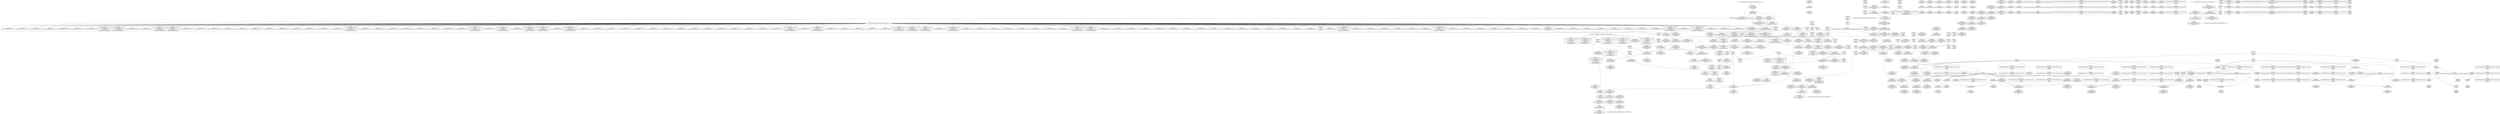 digraph {
	CE0x5bad9c0 [shape=record,shape=Mrecord,label="{CE0x5bad9c0|232:_%struct.super_block*,_:_CRE_215,216_}"]
	CE0x5b5f8f0 [shape=record,shape=Mrecord,label="{CE0x5b5f8f0|selinux_sb_statfs:bb|*SummSource*}"]
	CE0x5b9f940 [shape=record,shape=Mrecord,label="{CE0x5b9f940|_ret_%struct.task_struct*_%tmp4,_!dbg_!27714|./arch/x86/include/asm/current.h,14|*SummSource*}"]
	CE0x5be6f20 [shape=record,shape=Mrecord,label="{CE0x5be6f20|avc_has_perm:tclass|Function::avc_has_perm&Arg::tclass::|*SummSink*}"]
	CE0x5b87840 [shape=record,shape=Mrecord,label="{CE0x5b87840|i64_1|*Constant*|*SummSource*}"]
	CE0x5b55b80 [shape=record,shape=Mrecord,label="{CE0x5b55b80|selinux_sb_statfs:land.lhs.true|*SummSink*}"]
	CE0x5b5de40 [shape=record,shape=Mrecord,label="{CE0x5b5de40|selinux_sb_statfs:tmp11|security/selinux/hooks.c,2625|*SummSource*}"]
	CE0x5ba4130 [shape=record,shape=Mrecord,label="{CE0x5ba4130|i8_10|*Constant*}"]
	CE0x5baffe0 [shape=record,shape=Mrecord,label="{CE0x5baffe0|232:_%struct.super_block*,_:_CRE_310,311_}"]
	CE0x5b6dd50 [shape=record,shape=Mrecord,label="{CE0x5b6dd50|i32_16|*Constant*}"]
	CE0x71c42e0 [shape=record,shape=Mrecord,label="{CE0x71c42e0|selinux_sb_statfs:if.end|*SummSink*}"]
	CE0x5b8c810 [shape=record,shape=Mrecord,label="{CE0x5b8c810|selinux_sb_statfs:do.end|*SummSink*}"]
	CE0x5b6b010 [shape=record,shape=Mrecord,label="{CE0x5b6b010|selinux_sb_statfs:tmp15|security/selinux/hooks.c,2625|*SummSink*}"]
	CE0x5c04680 [shape=record,shape=Mrecord,label="{CE0x5c04680|superblock_has_perm:sid1|security/selinux/hooks.c,1866}"]
	CE0x5b728e0 [shape=record,shape=Mrecord,label="{CE0x5b728e0|selinux_sb_statfs:land.lhs.true2|*SummSink*}"]
	CE0x5b4a7c0 [shape=record,shape=Mrecord,label="{CE0x5b4a7c0|selinux_sb_statfs:tmp12|security/selinux/hooks.c,2625|*SummSink*}"]
	CE0x5b61dc0 [shape=record,shape=Mrecord,label="{CE0x5b61dc0|i32_0|*Constant*|*SummSink*}"]
	CE0x5bf62c0 [shape=record,shape=Mrecord,label="{CE0x5bf62c0|selinux_sb_statfs:dentry6|security/selinux/hooks.c,2629|*SummSink*}"]
	CE0x5bad100 [shape=record,shape=Mrecord,label="{CE0x5bad100|232:_%struct.super_block*,_:_CRE_208,209_}"]
	CE0x5c03ac0 [shape=record,shape=Mrecord,label="{CE0x5c03ac0|get_current:tmp3|*SummSink*}"]
	CE0x5bf7760 [shape=record,shape=Mrecord,label="{CE0x5bf7760|superblock_has_perm:entry}"]
	CE0x5b73fa0 [shape=record,shape=Mrecord,label="{CE0x5b73fa0|selinux_sb_statfs:tmp6|security/selinux/hooks.c,2625|*SummSink*}"]
	CE0x5b82bb0 [shape=record,shape=Mrecord,label="{CE0x5b82bb0|superblock_has_perm:tmp|*SummSink*}"]
	CE0x5b5ab20 [shape=record,shape=Mrecord,label="{CE0x5b5ab20|cred_sid:tmp3|*SummSink*}"]
	CE0x5bde750 [shape=record,shape=Mrecord,label="{CE0x5bde750|selinux_sb_statfs:tmp23|security/selinux/hooks.c,2629}"]
	CE0x5bf52e0 [shape=record,shape=Mrecord,label="{CE0x5bf52e0|_ret_i32_%tmp6,_!dbg_!27716|security/selinux/hooks.c,197}"]
	CE0x5baa680 [shape=record,shape=Mrecord,label="{CE0x5baa680|232:_%struct.super_block*,_:_CRE_174,175_}"]
	CE0x5be79f0 [shape=record,shape=Mrecord,label="{CE0x5be79f0|avc_has_perm:ssid|Function::avc_has_perm&Arg::ssid::}"]
	CE0x5be4f60 [shape=record,shape=Mrecord,label="{CE0x5be4f60|get_current:bb}"]
	CE0x5b58900 [shape=record,shape=Mrecord,label="{CE0x5b58900|_call_void_mcount()_#3}"]
	CE0x5b5b870 [shape=record,shape=Mrecord,label="{CE0x5b5b870|cred_sid:security|security/selinux/hooks.c,196|*SummSink*}"]
	CE0x5b5cc50 [shape=record,shape=Mrecord,label="{CE0x5b5cc50|i64*_getelementptr_inbounds_(_2_x_i64_,_2_x_i64_*___llvm_gcov_ctr98,_i64_0,_i64_0)|*Constant*|*SummSink*}"]
	CE0x5ba70b0 [shape=record,shape=Mrecord,label="{CE0x5ba70b0|232:_%struct.super_block*,_:_CRE_94,95_}"]
	CE0x5bafea0 [shape=record,shape=Mrecord,label="{CE0x5bafea0|232:_%struct.super_block*,_:_CRE_309,310_}"]
	CE0x5b5abe0 [shape=record,shape=Mrecord,label="{CE0x5b5abe0|_call_void_mcount()_#3}"]
	CE0x5b9ffd0 [shape=record,shape=Mrecord,label="{CE0x5b9ffd0|i32_78|*Constant*}"]
	CE0x5bae280 [shape=record,shape=Mrecord,label="{CE0x5bae280|232:_%struct.super_block*,_:_CRE_222,223_}"]
	CE0x5b8b370 [shape=record,shape=Mrecord,label="{CE0x5b8b370|i64*_getelementptr_inbounds_(_2_x_i64_,_2_x_i64_*___llvm_gcov_ctr151,_i64_0,_i64_1)|*Constant*|*SummSource*}"]
	CE0x5bf8aa0 [shape=record,shape=Mrecord,label="{CE0x5bf8aa0|_ret_i32_%call2,_!dbg_!27722|security/selinux/hooks.c,1866}"]
	CE0x5b5a160 [shape=record,shape=Mrecord,label="{CE0x5b5a160|i64*_getelementptr_inbounds_(_11_x_i64_,_11_x_i64_*___llvm_gcov_ctr202,_i64_0,_i64_6)|*Constant*|*SummSink*}"]
	CE0x5babe40 [shape=record,shape=Mrecord,label="{CE0x5babe40|232:_%struct.super_block*,_:_CRE_193,194_}"]
	CE0x5b8ab70 [shape=record,shape=Mrecord,label="{CE0x5b8ab70|superblock_has_perm:bb|*SummSource*}"]
	CE0x5bdeb30 [shape=record,shape=Mrecord,label="{CE0x5bdeb30|selinux_sb_statfs:u|security/selinux/hooks.c,2629|*SummSource*}"]
	CE0x5b86330 [shape=record,shape=Mrecord,label="{CE0x5b86330|avc_has_perm:auditdata|Function::avc_has_perm&Arg::auditdata::|*SummSink*}"]
	CE0x5b8c7a0 [shape=record,shape=Mrecord,label="{CE0x5b8c7a0|selinux_sb_statfs:do.end|*SummSource*}"]
	CE0x5b5c1e0 [shape=record,shape=Mrecord,label="{CE0x5b5c1e0|cred_sid:tmp5|security/selinux/hooks.c,196|*SummSink*}"]
	CE0x5baaf40 [shape=record,shape=Mrecord,label="{CE0x5baaf40|232:_%struct.super_block*,_:_CRE_181,182_}"]
	CE0x5ba0250 [shape=record,shape=Mrecord,label="{CE0x5ba0250|COLLAPSED:_GCMRE_current_task_external_global_%struct.task_struct*:_elem_0::|security/selinux/hooks.c,2625}"]
	CE0x5b53b00 [shape=record,shape=Mrecord,label="{CE0x5b53b00|selinux_sb_statfs:tmp9|security/selinux/hooks.c,2625|*SummSource*}"]
	"CONST[source:0(mediator),value:2(dynamic)][purpose:{object}][SnkIdx:2]"
	CE0x5bace80 [shape=record,shape=Mrecord,label="{CE0x5bace80|232:_%struct.super_block*,_:_CRE_206,207_}"]
	CE0x5b81c60 [shape=record,shape=Mrecord,label="{CE0x5b81c60|selinux_sb_statfs:tmp19|security/selinux/hooks.c,2625|*SummSource*}"]
	CE0x5ba9c80 [shape=record,shape=Mrecord,label="{CE0x5ba9c80|232:_%struct.super_block*,_:_CRE_166,167_}"]
	CE0x5baf640 [shape=record,shape=Mrecord,label="{CE0x5baf640|232:_%struct.super_block*,_:_CRE_296,304_|*MultipleSource*|security/selinux/hooks.c,2629|Function::selinux_sb_statfs&Arg::dentry::}"]
	CE0x5b629f0 [shape=record,shape=Mrecord,label="{CE0x5b629f0|get_current:tmp2|*SummSource*}"]
	CE0x5b5db30 [shape=record,shape=Mrecord,label="{CE0x5b5db30|selinux_sb_statfs:tmp11|security/selinux/hooks.c,2625}"]
	CE0x5badec0 [shape=record,shape=Mrecord,label="{CE0x5badec0|232:_%struct.super_block*,_:_CRE_219,220_}"]
	CE0x5b89d10 [shape=record,shape=Mrecord,label="{CE0x5b89d10|_call_void_mcount()_#3|*SummSink*}"]
	CE0x5b8b0d0 [shape=record,shape=Mrecord,label="{CE0x5b8b0d0|selinux_sb_statfs:tmp5|security/selinux/hooks.c,2625}"]
	CE0x5b85930 [shape=record,shape=Mrecord,label="{CE0x5b85930|%struct.task_struct*_(%struct.task_struct**)*_asm_movq_%gs:$_1:P_,$0_,_r,im,_dirflag_,_fpsr_,_flags_}"]
	CE0x5b54d40 [shape=record,shape=Mrecord,label="{CE0x5b54d40|selinux_sb_statfs:tmp}"]
	CE0x5b5c080 [shape=record,shape=Mrecord,label="{CE0x5b5c080|cred_sid:tmp5|security/selinux/hooks.c,196|*SummSource*}"]
	CE0x5ba5b40 [shape=record,shape=Mrecord,label="{CE0x5ba5b40|232:_%struct.super_block*,_:_CRE_24,40_|*MultipleSource*|security/selinux/hooks.c,2629|Function::selinux_sb_statfs&Arg::dentry::}"]
	CE0x5be50c0 [shape=record,shape=Mrecord,label="{CE0x5be50c0|get_current:bb|*SummSource*}"]
	CE0x5c03900 [shape=record,shape=Mrecord,label="{CE0x5c03900|get_current:tmp3}"]
	CE0x5b64fc0 [shape=record,shape=Mrecord,label="{CE0x5b64fc0|i64*_getelementptr_inbounds_(_11_x_i64_,_11_x_i64_*___llvm_gcov_ctr202,_i64_0,_i64_1)|*Constant*}"]
	CE0x5b69030 [shape=record,shape=Mrecord,label="{CE0x5b69030|selinux_sb_statfs:tmp13|security/selinux/hooks.c,2625|*SummSink*}"]
	CE0x5ba6ce0 [shape=record,shape=Mrecord,label="{CE0x5ba6ce0|232:_%struct.super_block*,_:_CRE_91,92_}"]
	CE0x5b5d9c0 [shape=record,shape=Mrecord,label="{CE0x5b5d9c0|selinux_sb_statfs:tmp10|security/selinux/hooks.c,2625|*SummSink*}"]
	CE0x5bf7ee0 [shape=record,shape=Mrecord,label="{CE0x5bf7ee0|superblock_has_perm:cred|Function::superblock_has_perm&Arg::cred::|*SummSink*}"]
	CE0x5be0010 [shape=record,shape=Mrecord,label="{CE0x5be0010|i64*_getelementptr_inbounds_(_2_x_i64_,_2_x_i64_*___llvm_gcov_ctr151,_i64_0,_i64_0)|*Constant*|*SummSource*}"]
	CE0x5b71690 [shape=record,shape=Mrecord,label="{CE0x5b71690|selinux_sb_statfs:call3|security/selinux/hooks.c,2625|*SummSink*}"]
	CE0x5be6760 [shape=record,shape=Mrecord,label="{CE0x5be6760|avc_has_perm:tsid|Function::avc_has_perm&Arg::tsid::|*SummSink*}"]
	CE0x5baba80 [shape=record,shape=Mrecord,label="{CE0x5baba80|232:_%struct.super_block*,_:_CRE_190,191_}"]
	CE0x5b85e40 [shape=record,shape=Mrecord,label="{CE0x5b85e40|i32_(i32,_i32,_i16,_i32,_%struct.common_audit_data*)*_bitcast_(i32_(i32,_i32,_i16,_i32,_%struct.common_audit_data.495*)*_avc_has_perm_to_i32_(i32,_i32,_i16,_i32,_%struct.common_audit_data*)*)|*Constant*}"]
	CE0x5ba4d00 [shape=record,shape=Mrecord,label="{CE0x5ba4d00|i32_9|*Constant*|*SummSource*}"]
	CE0x5b550c0 [shape=record,shape=Mrecord,label="{CE0x5b550c0|selinux_sb_statfs:land.lhs.true2|*SummSource*}"]
	CE0x5bafa20 [shape=record,shape=Mrecord,label="{CE0x5bafa20|232:_%struct.super_block*,_:_CRE_306,307_}"]
	CE0x5baa180 [shape=record,shape=Mrecord,label="{CE0x5baa180|232:_%struct.super_block*,_:_CRE_170,171_}"]
	CE0x5b664e0 [shape=record,shape=Mrecord,label="{CE0x5b664e0|i8_1|*Constant*|*SummSource*}"]
	CE0x5bac840 [shape=record,shape=Mrecord,label="{CE0x5bac840|232:_%struct.super_block*,_:_CRE_201,202_}"]
	CE0x5b65360 [shape=record,shape=Mrecord,label="{CE0x5b65360|selinux_sb_statfs:if.then|*SummSource*}"]
	CE0x5b5f340 [shape=record,shape=Mrecord,label="{CE0x5b5f340|cred_sid:tmp}"]
	CE0x5bedf20 [shape=record,shape=Mrecord,label="{CE0x5bedf20|COLLAPSED:_GCMRE___llvm_gcov_ctr151_internal_global_2_x_i64_zeroinitializer:_elem_0:default:}"]
	CE0x5b74420 [shape=record,shape=Mrecord,label="{CE0x5b74420|selinux_sb_statfs:ad|security/selinux/hooks.c, 2626|*SummSink*}"]
	CE0x5bf6780 [shape=record,shape=Mrecord,label="{CE0x5bf6780|selinux_sb_statfs:d_sb7|security/selinux/hooks.c,2630|*SummSink*}"]
	CE0x5bdce50 [shape=record,shape=Mrecord,label="{CE0x5bdce50|selinux_sb_statfs:u|security/selinux/hooks.c,2629}"]
	CE0x5ba0fb0 [shape=record,shape=Mrecord,label="{CE0x5ba0fb0|selinux_sb_statfs:type|security/selinux/hooks.c,2628}"]
	CE0x5b8d670 [shape=record,shape=Mrecord,label="{CE0x5b8d670|i1_true|*Constant*|*SummSource*}"]
	CE0x5b86d00 [shape=record,shape=Mrecord,label="{CE0x5b86d00|cred_sid:bb|*SummSink*}"]
	CE0x5c035f0 [shape=record,shape=Mrecord,label="{CE0x5c035f0|_call_void_mcount()_#3}"]
	CE0x5ba6140 [shape=record,shape=Mrecord,label="{CE0x5ba6140|232:_%struct.super_block*,_:_CRE_56,64_|*MultipleSource*|security/selinux/hooks.c,2629|Function::selinux_sb_statfs&Arg::dentry::}"]
	CE0x5b7f580 [shape=record,shape=Mrecord,label="{CE0x5b7f580|selinux_sb_statfs:tmp1}"]
	CE0x5ba18b0 [shape=record,shape=Mrecord,label="{CE0x5ba18b0|selinux_sb_statfs:dentry|Function::selinux_sb_statfs&Arg::dentry::|*SummSource*}"]
	CE0x5ba52b0 [shape=record,shape=Mrecord,label="{CE0x5ba52b0|232:_%struct.super_block*,_:_CRE_0,4_|*MultipleSource*|security/selinux/hooks.c,2629|Function::selinux_sb_statfs&Arg::dentry::}"]
	CE0x5be6300 [shape=record,shape=Mrecord,label="{CE0x5be6300|_ret_i32_%call8,_!dbg_!27749|security/selinux/hooks.c,2630}"]
	CE0x5bdffa0 [shape=record,shape=Mrecord,label="{CE0x5bdffa0|i64*_getelementptr_inbounds_(_2_x_i64_,_2_x_i64_*___llvm_gcov_ctr151,_i64_0,_i64_0)|*Constant*}"]
	CE0x5b88c50 [shape=record,shape=Mrecord,label="{CE0x5b88c50|cred_sid:entry|*SummSource*}"]
	CE0x5b66440 [shape=record,shape=Mrecord,label="{CE0x5b66440|i32_1|*Constant*}"]
	CE0x5c03a20 [shape=record,shape=Mrecord,label="{CE0x5c03a20|get_current:tmp3|*SummSource*}"]
	CE0x5bdf360 [shape=record,shape=Mrecord,label="{CE0x5bdf360|superblock_has_perm:tmp1|*SummSink*}"]
	CE0x5bf51d0 [shape=record,shape=Mrecord,label="{CE0x5bf51d0|cred_sid:cred|Function::cred_sid&Arg::cred::|*SummSource*}"]
	CE0x5b85fe0 [shape=record,shape=Mrecord,label="{CE0x5b85fe0|superblock_has_perm:tmp6|security/selinux/hooks.c,1866|*SummSource*}"]
	CE0x5b83b30 [shape=record,shape=Mrecord,label="{CE0x5b83b30|GLOBAL:get_current|*Constant*}"]
	CE0x5b711c0 [shape=record,shape=Mrecord,label="{CE0x5b711c0|selinux_sb_statfs:call3|security/selinux/hooks.c,2625}"]
	CE0x5baf070 [shape=record,shape=Mrecord,label="{CE0x5baf070|232:_%struct.super_block*,_:_CRE_272,280_|*MultipleSource*|security/selinux/hooks.c,2629|Function::selinux_sb_statfs&Arg::dentry::}"]
	CE0x5b536b0 [shape=record,shape=Mrecord,label="{CE0x5b536b0|i64_5|*Constant*|*SummSource*}"]
	CE0x5b631c0 [shape=record,shape=Mrecord,label="{CE0x5b631c0|selinux_sb_statfs:if.end|*SummSource*}"]
	CE0x5bf6610 [shape=record,shape=Mrecord,label="{CE0x5bf6610|selinux_sb_statfs:d_sb7|security/selinux/hooks.c,2630|*SummSource*}"]
	CE0x5bb0620 [shape=record,shape=Mrecord,label="{CE0x5bb0620|232:_%struct.super_block*,_:_CRE_315,316_}"]
	CE0x5b86850 [shape=record,shape=Mrecord,label="{CE0x5b86850|i64*_getelementptr_inbounds_(_2_x_i64_,_2_x_i64_*___llvm_gcov_ctr131,_i64_0,_i64_0)|*Constant*}"]
	CE0x5b5bbb0 [shape=record,shape=Mrecord,label="{CE0x5b5bbb0|cred_sid:tmp4|*LoadInst*|security/selinux/hooks.c,196}"]
	CE0x5b5f630 [shape=record,shape=Mrecord,label="{CE0x5b5f630|selinux_sb_statfs:tmp|*SummSink*}"]
	"CONST[source:1(input),value:2(dynamic)][purpose:{object}][SrcIdx:2]"
	CE0x5c04030 [shape=record,shape=Mrecord,label="{CE0x5c04030|superblock_has_perm:tmp5|security/selinux/hooks.c,1865}"]
	CE0x5bbfbf0 [shape=record,shape=Mrecord,label="{CE0x5bbfbf0|avc_has_perm:entry}"]
	CE0x5baee80 [shape=record,shape=Mrecord,label="{CE0x5baee80|232:_%struct.super_block*,_:_CRE_264,272_|*MultipleSource*|security/selinux/hooks.c,2629|Function::selinux_sb_statfs&Arg::dentry::}"]
	CE0x5b55c20 [shape=record,shape=Mrecord,label="{CE0x5b55c20|selinux_sb_statfs:do.body}"]
	CE0x5ba7ac0 [shape=record,shape=Mrecord,label="{CE0x5ba7ac0|232:_%struct.super_block*,_:_CRE_146,147_}"]
	CE0x5bf7420 [shape=record,shape=Mrecord,label="{CE0x5bf7420|selinux_sb_statfs:call8|security/selinux/hooks.c,2630|*SummSink*}"]
	CE0x5bae500 [shape=record,shape=Mrecord,label="{CE0x5bae500|232:_%struct.super_block*,_:_CRE_304,305_}"]
	CE0x5be8320 [shape=record,shape=Mrecord,label="{CE0x5be8320|_call_void_mcount()_#3}"]
	CE0x5bb04e0 [shape=record,shape=Mrecord,label="{CE0x5bb04e0|232:_%struct.super_block*,_:_CRE_314,315_}"]
	CE0x5b8a370 [shape=record,shape=Mrecord,label="{CE0x5b8a370|i64*_getelementptr_inbounds_(_2_x_i64_,_2_x_i64_*___llvm_gcov_ctr131,_i64_0,_i64_1)|*Constant*}"]
	CE0x5bf83b0 [shape=record,shape=Mrecord,label="{CE0x5bf83b0|superblock_has_perm:sb|Function::superblock_has_perm&Arg::sb::|*SummSink*}"]
	CE0x5b6e110 [shape=record,shape=Mrecord,label="{CE0x5b6e110|superblock_has_perm:s_security|security/selinux/hooks.c,1865|*SummSource*}"]
	CE0x5b537c0 [shape=record,shape=Mrecord,label="{CE0x5b537c0|i64_5|*Constant*|*SummSink*}"]
	CE0x5bac340 [shape=record,shape=Mrecord,label="{CE0x5bac340|232:_%struct.super_block*,_:_CRE_197,198_}"]
	CE0x5bde940 [shape=record,shape=Mrecord,label="{CE0x5bde940|selinux_sb_statfs:tmp23|security/selinux/hooks.c,2629|*SummSource*}"]
	CE0x5ba9a00 [shape=record,shape=Mrecord,label="{CE0x5ba9a00|232:_%struct.super_block*,_:_CRE_164,165_}"]
	CE0x5b81e50 [shape=record,shape=Mrecord,label="{CE0x5b81e50|selinux_sb_statfs:tmp20|security/selinux/hooks.c,2625}"]
	CE0x5baaa40 [shape=record,shape=Mrecord,label="{CE0x5baaa40|232:_%struct.super_block*,_:_CRE_177,178_}"]
	CE0x5b6b240 [shape=record,shape=Mrecord,label="{CE0x5b6b240|selinux_sb_statfs:tmp16|security/selinux/hooks.c,2625|*SummSource*}"]
	CE0x5ba9140 [shape=record,shape=Mrecord,label="{CE0x5ba9140|232:_%struct.super_block*,_:_CRE_157,158_}"]
	CE0x5b65f10 [shape=record,shape=Mrecord,label="{CE0x5b65f10|232:_%struct.super_block*,_:_CRE_151,152_}"]
	CE0x5ba4470 [shape=record,shape=Mrecord,label="{CE0x5ba4470|i8_10|*Constant*|*SummSink*}"]
	CE0x5b73e90 [shape=record,shape=Mrecord,label="{CE0x5b73e90|selinux_sb_statfs:tmp6|security/selinux/hooks.c,2625|*SummSource*}"]
	CE0x5b68e20 [shape=record,shape=Mrecord,label="{CE0x5b68e20|selinux_sb_statfs:tmp13|security/selinux/hooks.c,2625|*SummSource*}"]
	CE0x5c04c10 [shape=record,shape=Mrecord,label="{CE0x5c04c10|8:_i32,_:_CRE_8,12_|*MultipleSource*|*LoadInst*|security/selinux/hooks.c,1865|security/selinux/hooks.c,1865|security/selinux/hooks.c,1866}"]
	CE0x5b5aeb0 [shape=record,shape=Mrecord,label="{CE0x5b5aeb0|_call_void_mcount()_#3|*SummSink*}"]
	CE0x5b5a2d0 [shape=record,shape=Mrecord,label="{CE0x5b5a2d0|i1_true|*Constant*}"]
	CE0x5b4a4b0 [shape=record,shape=Mrecord,label="{CE0x5b4a4b0|selinux_sb_statfs:tmp12|security/selinux/hooks.c,2625}"]
	CE0x5b64560 [shape=record,shape=Mrecord,label="{CE0x5b64560|i64_1|*Constant*}"]
	CE0x5ba7470 [shape=record,shape=Mrecord,label="{CE0x5ba7470|232:_%struct.super_block*,_:_CRE_96,104_|*MultipleSource*|security/selinux/hooks.c,2629|Function::selinux_sb_statfs&Arg::dentry::}"]
	CE0x5b54e20 [shape=record,shape=Mrecord,label="{CE0x5b54e20|selinux_sb_statfs:tmp|*SummSource*}"]
	CE0x5ba6710 [shape=record,shape=Mrecord,label="{CE0x5ba6710|232:_%struct.super_block*,_:_CRE_80,88_|*MultipleSource*|security/selinux/hooks.c,2629|Function::selinux_sb_statfs&Arg::dentry::}"]
	CE0x5b61d50 [shape=record,shape=Mrecord,label="{CE0x5b61d50|i32_0|*Constant*|*SummSource*}"]
	CE0x5ba4d70 [shape=record,shape=Mrecord,label="{CE0x5ba4d70|i32_9|*Constant*|*SummSink*}"]
	CE0x5b655c0 [shape=record,shape=Mrecord,label="{CE0x5b655c0|selinux_sb_statfs:bb|*SummSink*}"]
	CE0x5b4bdc0 [shape=record,shape=Mrecord,label="{CE0x5b4bdc0|i8*_getelementptr_inbounds_(_25_x_i8_,_25_x_i8_*_.str3,_i32_0,_i32_0)|*Constant*|*SummSink*}"]
	CE0x5ba78d0 [shape=record,shape=Mrecord,label="{CE0x5ba78d0|232:_%struct.super_block*,_:_CRE_145,146_}"]
	CE0x5bf32a0 [shape=record,shape=Mrecord,label="{CE0x5bf32a0|cred_sid:tmp6|security/selinux/hooks.c,197|*SummSource*}"]
	CE0x5b58020 [shape=record,shape=Mrecord,label="{CE0x5b58020|selinux_sb_statfs:land.lhs.true|*SummSource*}"]
	CE0x5bad740 [shape=record,shape=Mrecord,label="{CE0x5bad740|232:_%struct.super_block*,_:_CRE_213,214_}"]
	CE0x5c03860 [shape=record,shape=Mrecord,label="{CE0x5c03860|_call_void_mcount()_#3|*SummSource*}"]
	CE0x5bf72a0 [shape=record,shape=Mrecord,label="{CE0x5bf72a0|selinux_sb_statfs:call8|security/selinux/hooks.c,2630|*SummSource*}"]
	CE0x5bf2510 [shape=record,shape=Mrecord,label="{CE0x5bf2510|cred_sid:sid|security/selinux/hooks.c,197|*SummSource*}"]
	CE0x5b83ef0 [shape=record,shape=Mrecord,label="{CE0x5b83ef0|selinux_sb_statfs:tmp17|security/selinux/hooks.c,2625}"]
	CE0x5bb0120 [shape=record,shape=Mrecord,label="{CE0x5bb0120|232:_%struct.super_block*,_:_CRE_311,312_}"]
	CE0x5b4b930 [shape=record,shape=Mrecord,label="{CE0x5b4b930|i8*_getelementptr_inbounds_(_25_x_i8_,_25_x_i8_*_.str3,_i32_0,_i32_0)|*Constant*|*SummSource*}"]
	CE0x5bee5b0 [shape=record,shape=Mrecord,label="{CE0x5bee5b0|get_current:tmp}"]
	CE0x5bdf280 [shape=record,shape=Mrecord,label="{CE0x5bdf280|superblock_has_perm:tmp1}"]
	CE0x5baab80 [shape=record,shape=Mrecord,label="{CE0x5baab80|232:_%struct.super_block*,_:_CRE_178,179_}"]
	CE0x5b54db0 [shape=record,shape=Mrecord,label="{CE0x5b54db0|COLLAPSED:_GCMRE___llvm_gcov_ctr202_internal_global_11_x_i64_zeroinitializer:_elem_0:default:}"]
	CE0x5bde8d0 [shape=record,shape=Mrecord,label="{CE0x5bde8d0|selinux_sb_statfs:tmp23|security/selinux/hooks.c,2629|*SummSink*}"]
	CE0x5bf31b0 [shape=record,shape=Mrecord,label="{CE0x5bf31b0|cred_sid:tmp6|security/selinux/hooks.c,197}"]
	CE0x5b5c710 [shape=record,shape=Mrecord,label="{CE0x5b5c710|superblock_has_perm:call2|security/selinux/hooks.c,1866|*SummSource*}"]
	CE0x5b8b160 [shape=record,shape=Mrecord,label="{CE0x5b8b160|i64*_getelementptr_inbounds_(_2_x_i64_,_2_x_i64_*___llvm_gcov_ctr151,_i64_0,_i64_1)|*Constant*}"]
	CE0x5bf7dd0 [shape=record,shape=Mrecord,label="{CE0x5bf7dd0|superblock_has_perm:cred|Function::superblock_has_perm&Arg::cred::|*SummSource*}"]
	CE0x5bf7ad0 [shape=record,shape=Mrecord,label="{CE0x5bf7ad0|i32_8|*Constant*}"]
	CE0x5be55a0 [shape=record,shape=Mrecord,label="{CE0x5be55a0|superblock_has_perm:tmp4|*LoadInst*|security/selinux/hooks.c,1865|*SummSink*}"]
	CE0x5bc1520 [shape=record,shape=Mrecord,label="{CE0x5bc1520|cred_sid:tmp2|*SummSource*}"]
	CE0x5bf2670 [shape=record,shape=Mrecord,label="{CE0x5bf2670|0:_i32,_4:_i32,_8:_i32,_12:_i32,_:_CMRE_0,4_|*MultipleSource*|security/selinux/hooks.c,196|*LoadInst*|security/selinux/hooks.c,196|security/selinux/hooks.c,197}"]
	CE0x5b8afe0 [shape=record,shape=Mrecord,label="{CE0x5b8afe0|GLOBAL:__llvm_gcov_ctr202|Global_var:__llvm_gcov_ctr202|*SummSource*}"]
	CE0x5be6a70 [shape=record,shape=Mrecord,label="{CE0x5be6a70|i16_5|*Constant*|*SummSource*}"]
	CE0x5b62e90 [shape=record,shape=Mrecord,label="{CE0x5b62e90|0:_i8,_:_GCMR_selinux_sb_statfs.__warned_internal_global_i8_0,_section_.data.unlikely_,_align_1:_elem_0:default:}"]
	CE0x5b88610 [shape=record,shape=Mrecord,label="{CE0x5b88610|superblock_has_perm:call|security/selinux/hooks.c,1863}"]
	CE0x5b63610 [shape=record,shape=Mrecord,label="{CE0x5b63610|selinux_sb_statfs:tmp9|security/selinux/hooks.c,2625|*SummSink*}"]
	CE0x5b8a6d0 [shape=record,shape=Mrecord,label="{CE0x5b8a6d0|i64_2|*Constant*|*SummSource*}"]
	CE0x5bad4c0 [shape=record,shape=Mrecord,label="{CE0x5bad4c0|232:_%struct.super_block*,_:_CRE_211,212_}"]
	CE0x5b6e540 [shape=record,shape=Mrecord,label="{CE0x5b6e540|selinux_sb_statfs:tmp18|security/selinux/hooks.c,2625|*SummSource*}"]
	CE0x5bf7630 [shape=record,shape=Mrecord,label="{CE0x5bf7630|GLOBAL:superblock_has_perm|*Constant*|*SummSink*}"]
	CE0x5bf2fd0 [shape=record,shape=Mrecord,label="{CE0x5bf2fd0|0:_i32,_4:_i32,_8:_i32,_12:_i32,_:_CMRE_16,20_|*MultipleSource*|security/selinux/hooks.c,196|*LoadInst*|security/selinux/hooks.c,196|security/selinux/hooks.c,197}"]
	CE0x5b83ac0 [shape=record,shape=Mrecord,label="{CE0x5b83ac0|i64*_getelementptr_inbounds_(_11_x_i64_,_11_x_i64_*___llvm_gcov_ctr202,_i64_0,_i64_9)|*Constant*|*SummSink*}"]
	CE0x5b81bf0 [shape=record,shape=Mrecord,label="{CE0x5b81bf0|i64*_getelementptr_inbounds_(_11_x_i64_,_11_x_i64_*___llvm_gcov_ctr202,_i64_0,_i64_10)|*Constant*|*SummSink*}"]
	CE0x5b6e6c0 [shape=record,shape=Mrecord,label="{CE0x5b6e6c0|selinux_sb_statfs:tmp18|security/selinux/hooks.c,2625|*SummSink*}"]
	CE0x5b62440 [shape=record,shape=Mrecord,label="{CE0x5b62440|selinux_sb_statfs:tobool|security/selinux/hooks.c,2625}"]
	CE0x5b5aab0 [shape=record,shape=Mrecord,label="{CE0x5b5aab0|cred_sid:tmp3|*SummSource*}"]
	CE0x5badb00 [shape=record,shape=Mrecord,label="{CE0x5badb00|232:_%struct.super_block*,_:_CRE_216,217_}"]
	CE0x5ba9000 [shape=record,shape=Mrecord,label="{CE0x5ba9000|232:_%struct.super_block*,_:_CRE_156,157_}"]
	CE0x5bafc10 [shape=record,shape=Mrecord,label="{CE0x5bafc10|232:_%struct.super_block*,_:_CRE_307,308_}"]
	CE0x5b57f80 [shape=record,shape=Mrecord,label="{CE0x5b57f80|selinux_sb_statfs:land.lhs.true}"]
	CE0x5bf24a0 [shape=record,shape=Mrecord,label="{CE0x5bf24a0|cred_sid:sid|security/selinux/hooks.c,197}"]
	CE0x5b65a40 [shape=record,shape=Mrecord,label="{CE0x5b65a40|selinux_sb_statfs:entry}"]
	CE0x5b82330 [shape=record,shape=Mrecord,label="{CE0x5b82330|selinux_sb_statfs:tmp20|security/selinux/hooks.c,2625|*SummSink*}"]
	CE0x5bf78d0 [shape=record,shape=Mrecord,label="{CE0x5bf78d0|superblock_has_perm:entry|*SummSource*}"]
	CE0x5b743b0 [shape=record,shape=Mrecord,label="{CE0x5b743b0|selinux_sb_statfs:ad|security/selinux/hooks.c, 2626|*SummSource*}"]
	CE0x5bf88f0 [shape=record,shape=Mrecord,label="{CE0x5bf88f0|superblock_has_perm:perms|Function::superblock_has_perm&Arg::perms::}"]
	CE0x5b66780 [shape=record,shape=Mrecord,label="{CE0x5b66780|_call_void_lockdep_rcu_suspicious(i8*_getelementptr_inbounds_(_25_x_i8_,_25_x_i8_*_.str3,_i32_0,_i32_0),_i32_2625,_i8*_getelementptr_inbounds_(_45_x_i8_,_45_x_i8_*_.str12,_i32_0,_i32_0))_#10,_!dbg_!27728|security/selinux/hooks.c,2625}"]
	CE0x5b85af0 [shape=record,shape=Mrecord,label="{CE0x5b85af0|get_current:tmp|*SummSource*}"]
	CE0x5b5ea40 [shape=record,shape=Mrecord,label="{CE0x5b5ea40|selinux_sb_statfs:tmp6|security/selinux/hooks.c,2625}"]
	CE0x5b58ad0 [shape=record,shape=Mrecord,label="{CE0x5b58ad0|_call_void_mcount()_#3|*SummSource*}"]
	CE0x5baa540 [shape=record,shape=Mrecord,label="{CE0x5baa540|232:_%struct.super_block*,_:_CRE_173,174_}"]
	CE0x5bac980 [shape=record,shape=Mrecord,label="{CE0x5bac980|232:_%struct.super_block*,_:_CRE_202,203_}"]
	CE0x5b61480 [shape=record,shape=Mrecord,label="{CE0x5b61480|selinux_sb_statfs:tmp3}"]
	CE0x5be8730 [shape=record,shape=Mrecord,label="{CE0x5be8730|GLOBAL:cred_sid|*Constant*}"]
	CE0x5b8dfe0 [shape=record,shape=Mrecord,label="{CE0x5b8dfe0|i64_0|*Constant*|*SummSink*}"]
	CE0x5bc14b0 [shape=record,shape=Mrecord,label="{CE0x5bc14b0|cred_sid:tmp2}"]
	CE0x5bac700 [shape=record,shape=Mrecord,label="{CE0x5bac700|232:_%struct.super_block*,_:_CRE_200,201_}"]
	CE0x5baae00 [shape=record,shape=Mrecord,label="{CE0x5baae00|232:_%struct.super_block*,_:_CRE_180,181_}"]
	CE0x5b653f0 [shape=record,shape=Mrecord,label="{CE0x5b653f0|selinux_sb_statfs:entry|*SummSink*}"]
	CE0x5b8d920 [shape=record,shape=Mrecord,label="{CE0x5b8d920|i1_true|*Constant*|*SummSink*}"]
	CE0x5ba4a00 [shape=record,shape=Mrecord,label="{CE0x5ba4a00|selinux_sb_statfs:d_sb|security/selinux/hooks.c,2629}"]
	CE0x6ee9e10 [shape=record,shape=Mrecord,label="{CE0x6ee9e10|i64*_getelementptr_inbounds_(_11_x_i64_,_11_x_i64_*___llvm_gcov_ctr202,_i64_0,_i64_0)|*Constant*|*SummSink*}"]
	CE0x5bb7480 [shape=record,shape=Mrecord,label="{CE0x5bb7480|selinux_sb_statfs:s_root|security/selinux/hooks.c,2629}"]
	CE0x5be6150 [shape=record,shape=Mrecord,label="{CE0x5be6150|i64*_getelementptr_inbounds_(_2_x_i64_,_2_x_i64_*___llvm_gcov_ctr98,_i64_0,_i64_0)|*Constant*|*SummSource*}"]
	CE0x5b5f140 [shape=record,shape=Mrecord,label="{CE0x5b5f140|i64*_getelementptr_inbounds_(_2_x_i64_,_2_x_i64_*___llvm_gcov_ctr131,_i64_0,_i64_0)|*Constant*|*SummSink*}"]
	CE0x5ba71f0 [shape=record,shape=Mrecord,label="{CE0x5ba71f0|232:_%struct.super_block*,_:_CRE_95,96_}"]
	CE0x5c047d0 [shape=record,shape=Mrecord,label="{CE0x5c047d0|superblock_has_perm:sid1|security/selinux/hooks.c,1866|*SummSink*}"]
	CE0x5baf830 [shape=record,shape=Mrecord,label="{CE0x5baf830|232:_%struct.super_block*,_:_CRE_305,306_}"]
	CE0x5b58b70 [shape=record,shape=Mrecord,label="{CE0x5b58b70|_call_void_mcount()_#3|*SummSink*}"]
	CE0x5b877d0 [shape=record,shape=Mrecord,label="{CE0x5b877d0|i64_1|*Constant*}"]
	CE0x5bb0760 [shape=record,shape=Mrecord,label="{CE0x5bb0760|232:_%struct.super_block*,_:_CRE_316,317_}"]
	CE0x5b645d0 [shape=record,shape=Mrecord,label="{CE0x5b645d0|get_current:tmp1}"]
	CE0x5b65250 [shape=record,shape=Mrecord,label="{CE0x5b65250|i64*_getelementptr_inbounds_(_2_x_i64_,_2_x_i64_*___llvm_gcov_ctr98,_i64_0,_i64_1)|*Constant*}"]
	CE0x5be0620 [shape=record,shape=Mrecord,label="{CE0x5be0620|superblock_has_perm:tmp2|*SummSource*}"]
	CE0x5bb0c60 [shape=record,shape=Mrecord,label="{CE0x5bb0c60|selinux_sb_statfs:tmp22|*LoadInst*|security/selinux/hooks.c,2629}"]
	CE0x5baacc0 [shape=record,shape=Mrecord,label="{CE0x5baacc0|232:_%struct.super_block*,_:_CRE_179,180_}"]
	CE0x5b6dfa0 [shape=record,shape=Mrecord,label="{CE0x5b6dfa0|superblock_has_perm:tmp4|*LoadInst*|security/selinux/hooks.c,1865}"]
	CE0x5b83760 [shape=record,shape=Mrecord,label="{CE0x5b83760|i64*_getelementptr_inbounds_(_11_x_i64_,_11_x_i64_*___llvm_gcov_ctr202,_i64_0,_i64_9)|*Constant*}"]
	CE0x5b66190 [shape=record,shape=Mrecord,label="{CE0x5b66190|232:_%struct.super_block*,_:_CRE_153,154_}"]
	CE0x5b85f10 [shape=record,shape=Mrecord,label="{CE0x5b85f10|superblock_has_perm:tmp6|security/selinux/hooks.c,1866}"]
	CE0x5b61f20 [shape=record,shape=Mrecord,label="{CE0x5b61f20|selinux_sb_statfs:tobool|security/selinux/hooks.c,2625|*SummSource*}"]
	CE0x5ba1020 [shape=record,shape=Mrecord,label="{CE0x5ba1020|0:_i8,_8:_%struct.dentry*,_24:_%struct.selinux_audit_data*,_:_SCMRE_0,1_|*MultipleSource*|security/selinux/hooks.c,2628|security/selinux/hooks.c, 2626}"]
	CE0x5b5c8e0 [shape=record,shape=Mrecord,label="{CE0x5b5c8e0|i32_(i32,_i32,_i16,_i32,_%struct.common_audit_data*)*_bitcast_(i32_(i32,_i32,_i16,_i32,_%struct.common_audit_data.495*)*_avc_has_perm_to_i32_(i32,_i32,_i16,_i32,_%struct.common_audit_data*)*)|*Constant*|*SummSource*}"]
	CE0x5be0a10 [shape=record,shape=Mrecord,label="{CE0x5be0a10|superblock_has_perm:tmp3|*SummSource*}"]
	CE0x5ba6520 [shape=record,shape=Mrecord,label="{CE0x5ba6520|232:_%struct.super_block*,_:_CRE_72,80_|*MultipleSource*|security/selinux/hooks.c,2629|Function::selinux_sb_statfs&Arg::dentry::}"]
	CE0x5bf79f0 [shape=record,shape=Mrecord,label="{CE0x5bf79f0|superblock_has_perm:entry|*SummSink*}"]
	CE0x5be0690 [shape=record,shape=Mrecord,label="{CE0x5be0690|superblock_has_perm:tmp2|*SummSink*}"]
	CE0x5b5b630 [shape=record,shape=Mrecord,label="{CE0x5b5b630|i32_0|*Constant*}"]
	CE0x5b57330 [shape=record,shape=Mrecord,label="{CE0x5b57330|selinux_sb_statfs:tobool1|security/selinux/hooks.c,2625|*SummSink*}"]
	CE0x5b5af70 [shape=record,shape=Mrecord,label="{CE0x5b5af70|i32_22|*Constant*}"]
	CE0x5b685e0 [shape=record,shape=Mrecord,label="{CE0x5b685e0|get_current:tmp4|./arch/x86/include/asm/current.h,14|*SummSource*}"]
	CE0x5bf30c0 [shape=record,shape=Mrecord,label="{CE0x5bf30c0|0:_i32,_4:_i32,_8:_i32,_12:_i32,_:_CMRE_20,24_|*MultipleSource*|security/selinux/hooks.c,196|*LoadInst*|security/selinux/hooks.c,196|security/selinux/hooks.c,197}"]
	CE0x5b6daf0 [shape=record,shape=Mrecord,label="{CE0x5b6daf0|i32_0|*Constant*}"]
	CE0x5bb68d0 [shape=record,shape=Mrecord,label="{CE0x5bb68d0|96:_%struct.dentry*,_272:_i8*,_:_CRE_96,104_|*MultipleSource*|security/selinux/hooks.c,2629|*LoadInst*|security/selinux/hooks.c,2629}"]
	CE0x5bab1c0 [shape=record,shape=Mrecord,label="{CE0x5bab1c0|232:_%struct.super_block*,_:_CRE_183,184_}"]
	CE0x5bb3590 [shape=record,shape=Mrecord,label="{CE0x5bb3590|96:_%struct.dentry*,_272:_i8*,_:_CRE_272,280_|*MultipleSource*|security/selinux/hooks.c,2629|*LoadInst*|security/selinux/hooks.c,2629}"]
	CE0x5bac0c0 [shape=record,shape=Mrecord,label="{CE0x5bac0c0|232:_%struct.super_block*,_:_CRE_195,196_}"]
	CE0x5ba4990 [shape=record,shape=Mrecord,label="{CE0x5ba4990|selinux_sb_statfs:dentry|Function::selinux_sb_statfs&Arg::dentry::|*SummSink*}"]
	CE0x5b62bf0 [shape=record,shape=Mrecord,label="{CE0x5b62bf0|GLOBAL:selinux_sb_statfs.__warned|Global_var:selinux_sb_statfs.__warned|*SummSink*}"]
	CE0x5bad880 [shape=record,shape=Mrecord,label="{CE0x5bad880|232:_%struct.super_block*,_:_CRE_214,215_}"]
	CE0x5bee410 [shape=record,shape=Mrecord,label="{CE0x5bee410|superblock_has_perm:perms|Function::superblock_has_perm&Arg::perms::|*SummSource*}"]
	CE0x5b68680 [shape=record,shape=Mrecord,label="{CE0x5b68680|get_current:tmp4|./arch/x86/include/asm/current.h,14|*SummSink*}"]
	CE0x5b5b300 [shape=record,shape=Mrecord,label="{CE0x5b5b300|i32_22|*Constant*|*SummSink*}"]
	CE0x5b88360 [shape=record,shape=Mrecord,label="{CE0x5b88360|i64*_getelementptr_inbounds_(_2_x_i64_,_2_x_i64_*___llvm_gcov_ctr98,_i64_0,_i64_1)|*Constant*|*SummSink*}"]
	CE0x5bac200 [shape=record,shape=Mrecord,label="{CE0x5bac200|232:_%struct.super_block*,_:_CRE_196,197_}"]
	CE0x5be4a60 [shape=record,shape=Mrecord,label="{CE0x5be4a60|superblock_has_perm:ad|Function::superblock_has_perm&Arg::ad::|*SummSink*}"]
	CE0x5be1b80 [shape=record,shape=Mrecord,label="{CE0x5be1b80|cred_sid:cred|Function::cred_sid&Arg::cred::}"]
	CE0x5ba0a30 [shape=record,shape=Mrecord,label="{CE0x5ba0a30|selinux_sb_statfs:tmp21|security/selinux/hooks.c,2625|*SummSink*}"]
	CE0x5b878b0 [shape=record,shape=Mrecord,label="{CE0x5b878b0|i64_1|*Constant*|*SummSink*}"]
	CE0x5b9f4c0 [shape=record,shape=Mrecord,label="{CE0x5b9f4c0|get_current:entry}"]
	CE0x5c04100 [shape=record,shape=Mrecord,label="{CE0x5c04100|superblock_has_perm:tmp5|security/selinux/hooks.c,1865|*SummSource*}"]
	CE0x5bf2dd0 [shape=record,shape=Mrecord,label="{CE0x5bf2dd0|0:_i32,_4:_i32,_8:_i32,_12:_i32,_:_CMRE_12,16_|*MultipleSource*|security/selinux/hooks.c,196|*LoadInst*|security/selinux/hooks.c,196|security/selinux/hooks.c,197}"]
	CE0x5ba4860 [shape=record,shape=Mrecord,label="{CE0x5ba4860|232:_%struct.super_block*,_:_CRE_88,89_}"]
	CE0x5b9f300 [shape=record,shape=Mrecord,label="{CE0x5b9f300|i64*_getelementptr_inbounds_(_2_x_i64_,_2_x_i64_*___llvm_gcov_ctr98,_i64_0,_i64_0)|*Constant*}"]
	CE0x5b72190 [shape=record,shape=Mrecord,label="{CE0x5b72190|i64*_getelementptr_inbounds_(_11_x_i64_,_11_x_i64_*___llvm_gcov_ctr202,_i64_0,_i64_8)|*Constant*|*SummSource*}"]
	CE0x5b5ae40 [shape=record,shape=Mrecord,label="{CE0x5b5ae40|_call_void_mcount()_#3|*SummSource*}"]
	CE0x5b687c0 [shape=record,shape=Mrecord,label="{CE0x5b687c0|GLOBAL:current_task|Global_var:current_task|*SummSource*}"]
	CE0x5b8df70 [shape=record,shape=Mrecord,label="{CE0x5b8df70|i64_0|*Constant*|*SummSource*}"]
	CE0x5bae3c0 [shape=record,shape=Mrecord,label="{CE0x5bae3c0|232:_%struct.super_block*,_:_CRE_223,224_}"]
	CE0x5baf9b0 [shape=record,shape=Mrecord,label="{CE0x5baf9b0|i32_12|*Constant*}"]
	CE0x5baf260 [shape=record,shape=Mrecord,label="{CE0x5baf260|232:_%struct.super_block*,_:_CRE_280,288_|*MultipleSource*|security/selinux/hooks.c,2629|Function::selinux_sb_statfs&Arg::dentry::}"]
	CE0x5b5b6a0 [shape=record,shape=Mrecord,label="{CE0x5b5b6a0|cred_sid:security|security/selinux/hooks.c,196}"]
	CE0x5bf6500 [shape=record,shape=Mrecord,label="{CE0x5bf6500|selinux_sb_statfs:d_sb7|security/selinux/hooks.c,2630}"]
	CE0x5b88d90 [shape=record,shape=Mrecord,label="{CE0x5b88d90|cred_sid:entry|*SummSink*}"]
	CE0x5be68d0 [shape=record,shape=Mrecord,label="{CE0x5be68d0|i16_5|*Constant*}"]
	CE0x5be5f70 [shape=record,shape=Mrecord,label="{CE0x5be5f70|_ret_i32_%call2,_!dbg_!27722|security/selinux/hooks.c,1866|*SummSink*}"]
	CE0x5babd00 [shape=record,shape=Mrecord,label="{CE0x5babd00|232:_%struct.super_block*,_:_CRE_192,193_}"]
	CE0x5be73c0 [shape=record,shape=Mrecord,label="{CE0x5be73c0|avc_has_perm:requested|Function::avc_has_perm&Arg::requested::|*SummSink*}"]
	CE0x5bacd40 [shape=record,shape=Mrecord,label="{CE0x5bacd40|232:_%struct.super_block*,_:_CRE_205,206_}"]
	CE0x5b54860 [shape=record,shape=Mrecord,label="{CE0x5b54860|selinux_sb_statfs:entry|*SummSource*}"]
	CE0x5be7860 [shape=record,shape=Mrecord,label="{CE0x5be7860|avc_has_perm:entry|*SummSink*}"]
	CE0x5bad380 [shape=record,shape=Mrecord,label="{CE0x5bad380|232:_%struct.super_block*,_:_CRE_210,211_}"]
	CE0x5b74340 [shape=record,shape=Mrecord,label="{CE0x5b74340|selinux_sb_statfs:ad|security/selinux/hooks.c, 2626}"]
	CE0x5b81b40 [shape=record,shape=Mrecord,label="{CE0x5b81b40|i64*_getelementptr_inbounds_(_11_x_i64_,_11_x_i64_*___llvm_gcov_ctr202,_i64_0,_i64_10)|*Constant*|*SummSource*}"]
	CE0x5b73a80 [shape=record,shape=Mrecord,label="{CE0x5b73a80|selinux_sb_statfs:tmp2}"]
	"CONST[source:0(mediator),value:2(dynamic)][purpose:{object}][SnkIdx:1]"
	CE0x5b63120 [shape=record,shape=Mrecord,label="{CE0x5b63120|selinux_sb_statfs:if.end}"]
	CE0x5ba9280 [shape=record,shape=Mrecord,label="{CE0x5ba9280|232:_%struct.super_block*,_:_CRE_158,159_}"]
	CE0x5b8e0f0 [shape=record,shape=Mrecord,label="{CE0x5b8e0f0|GLOBAL:__llvm_gcov_ctr202|Global_var:__llvm_gcov_ctr202|*SummSink*}"]
	CE0x5b61bf0 [shape=record,shape=Mrecord,label="{CE0x5b61bf0|selinux_sb_statfs:call|security/selinux/hooks.c,2625|*SummSink*}"]
	CE0x5b5e8c0 [shape=record,shape=Mrecord,label="{CE0x5b5e8c0|selinux_sb_statfs:tmp5|security/selinux/hooks.c,2625|*SummSink*}"]
	CE0x5bae140 [shape=record,shape=Mrecord,label="{CE0x5bae140|232:_%struct.super_block*,_:_CRE_221,222_}"]
	CE0x5ba98c0 [shape=record,shape=Mrecord,label="{CE0x5ba98c0|232:_%struct.super_block*,_:_CRE_163,164_}"]
	CE0x5be09a0 [shape=record,shape=Mrecord,label="{CE0x5be09a0|superblock_has_perm:tmp3}"]
	CE0x5be4b30 [shape=record,shape=Mrecord,label="{CE0x5be4b30|superblock_has_perm:perms|Function::superblock_has_perm&Arg::perms::|*SummSink*}"]
	CE0x5b64720 [shape=record,shape=Mrecord,label="{CE0x5b64720|GLOBAL:selinux_sb_statfs.__warned|Global_var:selinux_sb_statfs.__warned|*SummSource*}"]
	"CONST[source:2(external),value:2(dynamic)][purpose:{subject}][SrcIdx:4]"
	CE0x5bab580 [shape=record,shape=Mrecord,label="{CE0x5bab580|232:_%struct.super_block*,_:_CRE_186,187_}"]
	CE0x5bafba0 [shape=record,shape=Mrecord,label="{CE0x5bafba0|232:_%struct.super_block*,_:_CRE_308,309_}"]
	CE0x5be6d10 [shape=record,shape=Mrecord,label="{CE0x5be6d10|_ret_i32_%retval.0,_!dbg_!27728|security/selinux/avc.c,775}"]
	"CONST[source:0(mediator),value:2(dynamic)][purpose:{subject}][SnkIdx:0]"
	CE0x5b57100 [shape=record,shape=Mrecord,label="{CE0x5b57100|selinux_sb_statfs:tobool1|security/selinux/hooks.c,2625}"]
	CE0x5b88b70 [shape=record,shape=Mrecord,label="{CE0x5b88b70|cred_sid:entry}"]
	CE0x5b887a0 [shape=record,shape=Mrecord,label="{CE0x5b887a0|superblock_has_perm:call|security/selinux/hooks.c,1863|*SummSink*}"]
	CE0x5b9fb80 [shape=record,shape=Mrecord,label="{CE0x5b9fb80|_ret_%struct.task_struct*_%tmp4,_!dbg_!27714|./arch/x86/include/asm/current.h,14}"]
	CE0x5be6e80 [shape=record,shape=Mrecord,label="{CE0x5be6e80|avc_has_perm:tclass|Function::avc_has_perm&Arg::tclass::|*SummSource*}"]
	CE0x5be7ca0 [shape=record,shape=Mrecord,label="{CE0x5be7ca0|avc_has_perm:ssid|Function::avc_has_perm&Arg::ssid::|*SummSource*}"]
	CE0x5ba9f00 [shape=record,shape=Mrecord,label="{CE0x5ba9f00|232:_%struct.super_block*,_:_CRE_168,169_}"]
	CE0x5b659b0 [shape=record,shape=Mrecord,label="{CE0x5b659b0|selinux_sb_statfs:if.then|*SummSink*}"]
	CE0x5be4dc0 [shape=record,shape=Mrecord,label="{CE0x5be4dc0|_ret_i32_%call8,_!dbg_!27749|security/selinux/hooks.c,2630|*SummSink*}"]
	CE0x5b5b570 [shape=record,shape=Mrecord,label="{CE0x5b5b570|cred_sid:security|security/selinux/hooks.c,196|*SummSource*}"]
	CE0x5badd80 [shape=record,shape=Mrecord,label="{CE0x5badd80|232:_%struct.super_block*,_:_CRE_218,219_}"]
	CE0x5b71560 [shape=record,shape=Mrecord,label="{CE0x5b71560|selinux_sb_statfs:call3|security/selinux/hooks.c,2625|*SummSource*}"]
	CE0x5b87410 [shape=record,shape=Mrecord,label="{CE0x5b87410|i64*_getelementptr_inbounds_(_2_x_i64_,_2_x_i64_*___llvm_gcov_ctr131,_i64_0,_i64_0)|*Constant*|*SummSource*}"]
	CE0x5b87e90 [shape=record,shape=Mrecord,label="{CE0x5b87e90|i64*_getelementptr_inbounds_(_2_x_i64_,_2_x_i64_*___llvm_gcov_ctr151,_i64_0,_i64_1)|*Constant*|*SummSink*}"]
	CE0x5b62d20 [shape=record,shape=Mrecord,label="{CE0x5b62d20|i64_4|*Constant*}"]
	CE0x5ba93c0 [shape=record,shape=Mrecord,label="{CE0x5ba93c0|232:_%struct.super_block*,_:_CRE_159,160_}"]
	CE0x5b57250 [shape=record,shape=Mrecord,label="{CE0x5b57250|selinux_sb_statfs:tobool1|security/selinux/hooks.c,2625|*SummSource*}"]
	CE0x5b5d890 [shape=record,shape=Mrecord,label="{CE0x5b5d890|selinux_sb_statfs:tmp10|security/selinux/hooks.c,2625|*SummSource*}"]
	CE0x5ba4c90 [shape=record,shape=Mrecord,label="{CE0x5ba4c90|i32_9|*Constant*}"]
	CE0x5b6d660 [shape=record,shape=Mrecord,label="{CE0x5b6d660|GLOBAL:lockdep_rcu_suspicious|*Constant*|*SummSource*}"]
	CE0x5bf6c40 [shape=record,shape=Mrecord,label="{CE0x5bf6c40|selinux_sb_statfs:tmp24|*LoadInst*|security/selinux/hooks.c,2630|*SummSink*}"]
	CE0x5b8e250 [shape=record,shape=Mrecord,label="{CE0x5b8e250|selinux_sb_statfs:if.then}"]
	CE0x5b81cd0 [shape=record,shape=Mrecord,label="{CE0x5b81cd0|selinux_sb_statfs:tmp19|security/selinux/hooks.c,2625|*SummSink*}"]
	CE0x5b9f630 [shape=record,shape=Mrecord,label="{CE0x5b9f630|get_current:entry|*SummSource*}"]
	CE0x5bedd50 [shape=record,shape=Mrecord,label="{CE0x5bedd50|i64*_getelementptr_inbounds_(_2_x_i64_,_2_x_i64_*___llvm_gcov_ctr151,_i64_0,_i64_0)|*Constant*|*SummSink*}"]
	CE0x5bacc00 [shape=record,shape=Mrecord,label="{CE0x5bacc00|232:_%struct.super_block*,_:_CRE_204,205_}"]
	CE0x5bbfae0 [shape=record,shape=Mrecord,label="{CE0x5bbfae0|i32_(i32,_i32,_i16,_i32,_%struct.common_audit_data*)*_bitcast_(i32_(i32,_i32,_i16,_i32,_%struct.common_audit_data.495*)*_avc_has_perm_to_i32_(i32,_i32,_i16,_i32,_%struct.common_audit_data*)*)|*Constant*|*SummSink*}"]
	CE0x5bbfe60 [shape=record,shape=Mrecord,label="{CE0x5bbfe60|cred_sid:tmp|*SummSink*}"]
	CE0x5bb7100 [shape=record,shape=Mrecord,label="{CE0x5bb7100|i32_12|*Constant*|*SummSink*}"]
	CE0x5bad600 [shape=record,shape=Mrecord,label="{CE0x5bad600|232:_%struct.super_block*,_:_CRE_212,213_}"]
	CE0x5b83930 [shape=record,shape=Mrecord,label="{CE0x5b83930|i64*_getelementptr_inbounds_(_11_x_i64_,_11_x_i64_*___llvm_gcov_ctr202,_i64_0,_i64_9)|*Constant*|*SummSource*}"]
	CE0x5ba9640 [shape=record,shape=Mrecord,label="{CE0x5ba9640|232:_%struct.super_block*,_:_CRE_161,162_}"]
	CE0x5b66050 [shape=record,shape=Mrecord,label="{CE0x5b66050|232:_%struct.super_block*,_:_CRE_152,153_}"]
	CE0x5b62a60 [shape=record,shape=Mrecord,label="{CE0x5b62a60|get_current:tmp2|*SummSink*}"]
	CE0x5bf2a70 [shape=record,shape=Mrecord,label="{CE0x5bf2a70|0:_i32,_4:_i32,_8:_i32,_12:_i32,_:_CMRE_8,12_|*MultipleSource*|security/selinux/hooks.c,196|*LoadInst*|security/selinux/hooks.c,196|security/selinux/hooks.c,197}"]
	CE0x5baeaa0 [shape=record,shape=Mrecord,label="{CE0x5baeaa0|232:_%struct.super_block*,_:_CRE_248,256_|*MultipleSource*|security/selinux/hooks.c,2629|Function::selinux_sb_statfs&Arg::dentry::}"]
	CE0x5b735e0 [shape=record,shape=Mrecord,label="{CE0x5b735e0|selinux_sb_statfs:tmp7|security/selinux/hooks.c,2625|*SummSource*}"]
	CE0x5b5d820 [shape=record,shape=Mrecord,label="{CE0x5b5d820|selinux_sb_statfs:tmp10|security/selinux/hooks.c,2625}"]
	CE0x5bb0260 [shape=record,shape=Mrecord,label="{CE0x5bb0260|232:_%struct.super_block*,_:_CRE_312,313_}"]
	CE0x5b4a2f0 [shape=record,shape=Mrecord,label="{CE0x5b4a2f0|selinux_sb_statfs:tmp11|security/selinux/hooks.c,2625|*SummSink*}"]
	CE0x5baec90 [shape=record,shape=Mrecord,label="{CE0x5baec90|232:_%struct.super_block*,_:_CRE_256,264_|*MultipleSource*|security/selinux/hooks.c,2629|Function::selinux_sb_statfs&Arg::dentry::}"]
	CE0x5b889e0 [shape=record,shape=Mrecord,label="{CE0x5b889e0|GLOBAL:cred_sid|*Constant*|*SummSink*}"]
	CE0x5b8a190 [shape=record,shape=Mrecord,label="{CE0x5b8a190|cred_sid:tmp1|*SummSource*}"]
	CE0x5b72570 [shape=record,shape=Mrecord,label="{CE0x5b72570|i8_1|*Constant*}"]
	CE0x5ba42d0 [shape=record,shape=Mrecord,label="{CE0x5ba42d0|i8_10|*Constant*|*SummSource*}"]
	CE0x5bf8180 [shape=record,shape=Mrecord,label="{CE0x5bf8180|superblock_has_perm:sb|Function::superblock_has_perm&Arg::sb::}"]
	CE0x5be7e00 [shape=record,shape=Mrecord,label="{CE0x5be7e00|avc_has_perm:tsid|Function::avc_has_perm&Arg::tsid::}"]
	CE0x5bb74f0 [shape=record,shape=Mrecord,label="{CE0x5bb74f0|selinux_sb_statfs:s_root|security/selinux/hooks.c,2629|*SummSource*}"]
	CE0x5ba6c70 [shape=record,shape=Mrecord,label="{CE0x5ba6c70|232:_%struct.super_block*,_:_CRE_92,93_}"]
	CE0x5bab940 [shape=record,shape=Mrecord,label="{CE0x5bab940|232:_%struct.super_block*,_:_CRE_189,190_}"]
	CE0x5b56f40 [shape=record,shape=Mrecord,label="{CE0x5b56f40|selinux_sb_statfs:tmp8|security/selinux/hooks.c,2625|*SummSource*}"]
	CE0x5bdeac0 [shape=record,shape=Mrecord,label="{CE0x5bdeac0|selinux_sb_statfs:u|security/selinux/hooks.c,2629|*SummSink*}"]
	CE0x5b6e1e0 [shape=record,shape=Mrecord,label="{CE0x5b6e1e0|superblock_has_perm:s_security|security/selinux/hooks.c,1865|*SummSink*}"]
	CE0x5ba6af0 [shape=record,shape=Mrecord,label="{CE0x5ba6af0|232:_%struct.super_block*,_:_CRE_90,91_}"]
	CE0x5bb0da0 [shape=record,shape=Mrecord,label="{CE0x5bb0da0|selinux_sb_statfs:tmp22|*LoadInst*|security/selinux/hooks.c,2629|*SummSource*}"]
	CE0x5ba1350 [shape=record,shape=Mrecord,label="{CE0x5ba1350|selinux_sb_statfs:type|security/selinux/hooks.c,2628|*SummSink*}"]
	CE0x5b86670 [shape=record,shape=Mrecord,label="{CE0x5b86670|_ret_i32_%retval.0,_!dbg_!27728|security/selinux/avc.c,775|*SummSink*}"]
	CE0x5bf81f0 [shape=record,shape=Mrecord,label="{CE0x5bf81f0|superblock_has_perm:sb|Function::superblock_has_perm&Arg::sb::|*SummSource*}"]
	CE0x5b4bb70 [shape=record,shape=Mrecord,label="{CE0x5b4bb70|i8*_getelementptr_inbounds_(_25_x_i8_,_25_x_i8_*_.str3,_i32_0,_i32_0)|*Constant*}"]
	CE0x5bb03a0 [shape=record,shape=Mrecord,label="{CE0x5bb03a0|232:_%struct.super_block*,_:_CRE_313,314_}"]
	CE0x5b66ba0 [shape=record,shape=Mrecord,label="{CE0x5b66ba0|_call_void_lockdep_rcu_suspicious(i8*_getelementptr_inbounds_(_25_x_i8_,_25_x_i8_*_.str3,_i32_0,_i32_0),_i32_2625,_i8*_getelementptr_inbounds_(_45_x_i8_,_45_x_i8_*_.str12,_i32_0,_i32_0))_#10,_!dbg_!27728|security/selinux/hooks.c,2625|*SummSource*}"]
	CE0x5b886e0 [shape=record,shape=Mrecord,label="{CE0x5b886e0|superblock_has_perm:call|security/selinux/hooks.c,1863|*SummSource*}"]
	CE0x5b86170 [shape=record,shape=Mrecord,label="{CE0x5b86170|avc_has_perm:auditdata|Function::avc_has_perm&Arg::auditdata::}"]
	CE0x5b637c0 [shape=record,shape=Mrecord,label="{CE0x5b637c0|i64_5|*Constant*}"]
	CE0x5b5bed0 [shape=record,shape=Mrecord,label="{CE0x5b5bed0|cred_sid:tmp4|*LoadInst*|security/selinux/hooks.c,196|*SummSink*}"]
	CE0x5b616b0 [shape=record,shape=Mrecord,label="{CE0x5b616b0|selinux_sb_statfs:tmp3|*SummSink*}"]
	CE0x5b634d0 [shape=record,shape=Mrecord,label="{CE0x5b634d0|i64_4|*Constant*|*SummSink*}"]
	CE0x5b9fc20 [shape=record,shape=Mrecord,label="{CE0x5b9fc20|_ret_%struct.task_struct*_%tmp4,_!dbg_!27714|./arch/x86/include/asm/current.h,14|*SummSink*}"]
	CE0x5b65c90 [shape=record,shape=Mrecord,label="{CE0x5b65c90|232:_%struct.super_block*,_:_CRE_149,150_}"]
	CE0x5bb08a0 [shape=record,shape=Mrecord,label="{CE0x5bb08a0|232:_%struct.super_block*,_:_CRE_317,318_}"]
	CE0x5bf26e0 [shape=record,shape=Mrecord,label="{CE0x5bf26e0|cred_sid:sid|security/selinux/hooks.c,197|*SummSink*}"]
	CE0x5bedeb0 [shape=record,shape=Mrecord,label="{CE0x5bedeb0|superblock_has_perm:tmp}"]
	CE0x5b66ff0 [shape=record,shape=Mrecord,label="{CE0x5b66ff0|selinux_sb_statfs:tmp8|security/selinux/hooks.c,2625|*SummSink*}"]
	CE0x5baa900 [shape=record,shape=Mrecord,label="{CE0x5baa900|232:_%struct.super_block*,_:_CRE_176,177_}"]
	CE0x5bacac0 [shape=record,shape=Mrecord,label="{CE0x5bacac0|232:_%struct.super_block*,_:_CRE_203,204_}"]
	CE0x5bded20 [shape=record,shape=Mrecord,label="{CE0x5bded20|_ret_i32_%call2,_!dbg_!27722|security/selinux/hooks.c,1866|*SummSource*}"]
	CE0x5b57b70 [shape=record,shape=Mrecord,label="{CE0x5b57b70|COLLAPSED:_GCMRE___llvm_gcov_ctr131_internal_global_2_x_i64_zeroinitializer:_elem_0:default:}"]
	CE0x5bf75c0 [shape=record,shape=Mrecord,label="{CE0x5bf75c0|GLOBAL:superblock_has_perm|*Constant*|*SummSource*}"]
	CE0x5bf5720 [shape=record,shape=Mrecord,label="{CE0x5bf5720|i32_16|*Constant*|*SummSink*}"]
	CE0x5badc40 [shape=record,shape=Mrecord,label="{CE0x5badc40|232:_%struct.super_block*,_:_CRE_217,218_}"]
	CE0x5b5be60 [shape=record,shape=Mrecord,label="{CE0x5b5be60|cred_sid:tmp5|security/selinux/hooks.c,196}"]
	CE0x5b65dd0 [shape=record,shape=Mrecord,label="{CE0x5b65dd0|232:_%struct.super_block*,_:_CRE_150,151_}"]
	CE0x5be7250 [shape=record,shape=Mrecord,label="{CE0x5be7250|avc_has_perm:requested|Function::avc_has_perm&Arg::requested::|*SummSource*}"]
	CE0x5b725e0 [shape=record,shape=Mrecord,label="{CE0x5b725e0|selinux_sb_statfs:tmp15|security/selinux/hooks.c,2625}"]
	CE0x5bae640 [shape=record,shape=Mrecord,label="{CE0x5bae640|232:_%struct.super_block*,_:_CRE_224,232_|*MultipleSource*|security/selinux/hooks.c,2629|Function::selinux_sb_statfs&Arg::dentry::}"]
	CE0x5b834c0 [shape=record,shape=Mrecord,label="{CE0x5b834c0|i8*_getelementptr_inbounds_(_45_x_i8_,_45_x_i8_*_.str12,_i32_0,_i32_0)|*Constant*|*SummSink*}"]
	CE0x5be6650 [shape=record,shape=Mrecord,label="{CE0x5be6650|avc_has_perm:tsid|Function::avc_has_perm&Arg::tsid::|*SummSource*}"]
	CE0x5ba6330 [shape=record,shape=Mrecord,label="{CE0x5ba6330|232:_%struct.super_block*,_:_CRE_64,72_|*MultipleSource*|security/selinux/hooks.c,2629|Function::selinux_sb_statfs&Arg::dentry::}"]
	CE0x5ba1150 [shape=record,shape=Mrecord,label="{CE0x5ba1150|selinux_sb_statfs:type|security/selinux/hooks.c,2628|*SummSource*}"]
	CE0x5ba0440 [shape=record,shape=Mrecord,label="{CE0x5ba0440|selinux_sb_statfs:cred4|security/selinux/hooks.c,2625}"]
	CE0x5bac480 [shape=record,shape=Mrecord,label="{CE0x5bac480|232:_%struct.super_block*,_:_CRE_198,199_}"]
	CE0x5bc1590 [shape=record,shape=Mrecord,label="{CE0x5bc1590|cred_sid:tmp2|*SummSink*}"]
	CE0x5b83340 [shape=record,shape=Mrecord,label="{CE0x5b83340|i8*_getelementptr_inbounds_(_45_x_i8_,_45_x_i8_*_.str12,_i32_0,_i32_0)|*Constant*}"]
	CE0x5b5f6d0 [shape=record,shape=Mrecord,label="{CE0x5b5f6d0|selinux_sb_statfs:bb}"]
	CE0x5ba7cb0 [shape=record,shape=Mrecord,label="{CE0x5ba7cb0|232:_%struct.super_block*,_:_CRE_147,148_}"]
	CE0x5b8b6b0 [shape=record,shape=Mrecord,label="{CE0x5b8b6b0|selinux_sb_statfs:tmp4|security/selinux/hooks.c,2625|*SummSink*}"]
	CE0x5bae910 [shape=record,shape=Mrecord,label="{CE0x5bae910|232:_%struct.super_block*,_:_CRE_240,248_|*MultipleSource*|security/selinux/hooks.c,2629|Function::selinux_sb_statfs&Arg::dentry::}"]
	"CONST[source:0(mediator),value:2(dynamic)][purpose:{subject}][SrcIdx:5]"
	CE0x5b5b260 [shape=record,shape=Mrecord,label="{CE0x5b5b260|i32_22|*Constant*|*SummSource*}"]
	CE0x5ba45a0 [shape=record,shape=Mrecord,label="{CE0x5ba45a0|selinux_sb_statfs:dentry|Function::selinux_sb_statfs&Arg::dentry::}"]
	CE0x5b83400 [shape=record,shape=Mrecord,label="{CE0x5b83400|i8*_getelementptr_inbounds_(_45_x_i8_,_45_x_i8_*_.str12,_i32_0,_i32_0)|*Constant*|*SummSource*}"]
	CE0x5b68720 [shape=record,shape=Mrecord,label="{CE0x5b68720|GLOBAL:current_task|Global_var:current_task}"]
	CE0x5b66610 [shape=record,shape=Mrecord,label="{CE0x5b66610|GLOBAL:lockdep_rcu_suspicious|*Constant*}"]
	CE0x5b73af0 [shape=record,shape=Mrecord,label="{CE0x5b73af0|selinux_sb_statfs:tmp2|*SummSource*}"]
	CE0x5be6ba0 [shape=record,shape=Mrecord,label="{CE0x5be6ba0|i16_5|*Constant*|*SummSink*}"]
	CE0x5b5b800 [shape=record,shape=Mrecord,label="{CE0x5b5b800|COLLAPSED:_CMRE:_elem_0::|security/selinux/hooks.c,196}"]
	CE0x53fd0c0 [shape=record,shape=Mrecord,label="{CE0x53fd0c0|i64_3|*Constant*}"]
	CE0x5ba04e0 [shape=record,shape=Mrecord,label="{CE0x5ba04e0|selinux_sb_statfs:cred4|security/selinux/hooks.c,2625|*SummSource*}"]
	CE0x5b54970 [shape=record,shape=Mrecord,label="{CE0x5b54970|selinux_sb_statfs:do.body|*SummSink*}"]
	CE0x5bae780 [shape=record,shape=Mrecord,label="{CE0x5bae780|232:_%struct.super_block*,_:_CRE_232,240_|*MultipleSource*|security/selinux/hooks.c,2629|Function::selinux_sb_statfs&Arg::dentry::}"]
	CE0x5b4c190 [shape=record,shape=Mrecord,label="{CE0x5b4c190|i32_2625|*Constant*}"]
	CE0x5ba5570 [shape=record,shape=Mrecord,label="{CE0x5ba5570|232:_%struct.super_block*,_:_CRE_8,12_|*MultipleSource*|security/selinux/hooks.c,2629|Function::selinux_sb_statfs&Arg::dentry::}"]
	CE0x5b64e30 [shape=record,shape=Mrecord,label="{CE0x5b64e30|get_current:tmp1|*SummSource*}"]
	CE0x5b594a0 [shape=record,shape=Mrecord,label="{CE0x5b594a0|selinux_sb_statfs:tmp8|security/selinux/hooks.c,2625}"]
	CE0x5b81700 [shape=record,shape=Mrecord,label="{CE0x5b81700|selinux_sb_statfs:tmp19|security/selinux/hooks.c,2625}"]
	CE0x5b7f660 [shape=record,shape=Mrecord,label="{CE0x5b7f660|selinux_sb_statfs:tmp1|*SummSink*}"]
	CE0x5bf6490 [shape=record,shape=Mrecord,label="{CE0x5bf6490|selinux_sb_statfs:tmp24|*LoadInst*|security/selinux/hooks.c,2630}"]
	CE0x5bf5240 [shape=record,shape=Mrecord,label="{CE0x5bf5240|cred_sid:cred|Function::cred_sid&Arg::cred::|*SummSink*}"]
	CE0x5b71800 [shape=record,shape=Mrecord,label="{CE0x5b71800|GLOBAL:get_current|*Constant*|*SummSource*}"]
	CE0x5babbc0 [shape=record,shape=Mrecord,label="{CE0x5babbc0|232:_%struct.super_block*,_:_CRE_191,192_}"]
	CE0x5b68090 [shape=record,shape=Mrecord,label="{CE0x5b68090|selinux_sb_statfs:tmp4|security/selinux/hooks.c,2625|*SummSource*}"]
	CE0x5b538f0 [shape=record,shape=Mrecord,label="{CE0x5b538f0|i64*_getelementptr_inbounds_(_11_x_i64_,_11_x_i64_*___llvm_gcov_ctr202,_i64_0,_i64_6)|*Constant*}"]
	CE0x5be6e10 [shape=record,shape=Mrecord,label="{CE0x5be6e10|avc_has_perm:tclass|Function::avc_has_perm&Arg::tclass::}"]
	CE0x5b9cf50 [shape=record,shape=Mrecord,label="{CE0x5b9cf50|superblock_has_perm:bb|*SummSink*}"]
	CE0x5bf2950 [shape=record,shape=Mrecord,label="{CE0x5bf2950|0:_i32,_4:_i32,_8:_i32,_12:_i32,_:_CMRE_4,8_|*MultipleSource*|security/selinux/hooks.c,196|*LoadInst*|security/selinux/hooks.c,196|security/selinux/hooks.c,197}"]
	CE0x5b57610 [shape=record,shape=Mrecord,label="{CE0x5b57610|i32_1|*Constant*|*SummSource*}"]
	CE0x5b8a660 [shape=record,shape=Mrecord,label="{CE0x5b8a660|selinux_sb_statfs:tobool|security/selinux/hooks.c,2625|*SummSink*}"]
	CE0x5b692f0 [shape=record,shape=Mrecord,label="{CE0x5b692f0|selinux_sb_statfs:tmp14|security/selinux/hooks.c,2625|*SummSource*}"]
	CE0x5b8ae30 [shape=record,shape=Mrecord,label="{CE0x5b8ae30|GLOBAL:selinux_sb_statfs.__warned|Global_var:selinux_sb_statfs.__warned}"]
	CE0x5b69280 [shape=record,shape=Mrecord,label="{CE0x5b69280|selinux_sb_statfs:tmp14|security/selinux/hooks.c,2625}"]
	CE0x5b8da50 [shape=record,shape=Mrecord,label="{CE0x5b8da50|i64*_getelementptr_inbounds_(_11_x_i64_,_11_x_i64_*___llvm_gcov_ctr202,_i64_0,_i64_8)|*Constant*|*SummSink*}"]
	CE0x5ba8dc0 [shape=record,shape=Mrecord,label="{CE0x5ba8dc0|232:_%struct.super_block*,_:_CRE_154,155_}"]
	CE0x5b9f830 [shape=record,shape=Mrecord,label="{CE0x5b9f830|get_current:entry|*SummSink*}"]
	CE0x5c04970 [shape=record,shape=Mrecord,label="{CE0x5c04970|superblock_has_perm:sid1|security/selinux/hooks.c,1866|*SummSource*}"]
	CE0x5be8620 [shape=record,shape=Mrecord,label="{CE0x5be8620|_call_void_mcount()_#3|*SummSink*}"]
	CE0x5bac5c0 [shape=record,shape=Mrecord,label="{CE0x5bac5c0|232:_%struct.super_block*,_:_CRE_199,200_}"]
	CE0x5b85a80 [shape=record,shape=Mrecord,label="{CE0x5b85a80|COLLAPSED:_GCMRE___llvm_gcov_ctr98_internal_global_2_x_i64_zeroinitializer:_elem_0:default:}"]
	CE0x5c04cf0 [shape=record,shape=Mrecord,label="{CE0x5c04cf0|superblock_has_perm:tmp6|security/selinux/hooks.c,1866|*SummSink*}"]
	CE0x5b9c410 [shape=record,shape=Mrecord,label="{CE0x5b9c410|%struct.task_struct*_(%struct.task_struct**)*_asm_movq_%gs:$_1:P_,$0_,_r,im,_dirflag_,_fpsr_,_flags_|*SummSink*}"]
	CE0x5bab080 [shape=record,shape=Mrecord,label="{CE0x5bab080|232:_%struct.super_block*,_:_CRE_182,183_}"]
	CE0x5b6b3c0 [shape=record,shape=Mrecord,label="{CE0x5b6b3c0|selinux_sb_statfs:tmp16|security/selinux/hooks.c,2625|*SummSink*}"]
	CE0x5bbfef0 [shape=record,shape=Mrecord,label="{CE0x5bbfef0|i64_1|*Constant*}"]
	CE0x5be7d40 [shape=record,shape=Mrecord,label="{CE0x5be7d40|avc_has_perm:ssid|Function::avc_has_perm&Arg::ssid::|*SummSink*}"]
	CE0x5b82cb0 [shape=record,shape=Mrecord,label="{CE0x5b82cb0|i32_2625|*Constant*|*SummSource*}"]
	CE0x5ba5090 [shape=record,shape=Mrecord,label="{CE0x5ba5090|selinux_sb_statfs:d_sb|security/selinux/hooks.c,2629|*SummSink*}"]
	CE0x5b58420 [shape=record,shape=Mrecord,label="{CE0x5b58420|superblock_has_perm:bb}"]
	CE0x5b62980 [shape=record,shape=Mrecord,label="{CE0x5b62980|get_current:tmp2}"]
	CE0x5b881f0 [shape=record,shape=Mrecord,label="{CE0x5b881f0|superblock_has_perm:tmp2}"]
	CE0x5b9f390 [shape=record,shape=Mrecord,label="{CE0x5b9f390|GLOBAL:get_current|*Constant*|*SummSink*}"]
	CE0x5ba8ec0 [shape=record,shape=Mrecord,label="{CE0x5ba8ec0|232:_%struct.super_block*,_:_CRE_155,156_}"]
	CE0x5b841f0 [shape=record,shape=Mrecord,label="{CE0x5b841f0|selinux_sb_statfs:tmp17|security/selinux/hooks.c,2625|*SummSink*}"]
	CE0x5bf8560 [shape=record,shape=Mrecord,label="{CE0x5bf8560|i32_8|*Constant*|*SummSource*}"]
	CE0x5b815d0 [shape=record,shape=Mrecord,label="{CE0x5b815d0|i64*_getelementptr_inbounds_(_11_x_i64_,_11_x_i64_*___llvm_gcov_ctr202,_i64_0,_i64_10)|*Constant*}"]
	CE0x5ba6f70 [shape=record,shape=Mrecord,label="{CE0x5ba6f70|232:_%struct.super_block*,_:_CRE_93,94_}"]
	CE0x5b574a0 [shape=record,shape=Mrecord,label="{CE0x5b574a0|i64_4|*Constant*|*SummSource*}"]
	CE0x5b4c010 [shape=record,shape=Mrecord,label="{CE0x5b4c010|GLOBAL:lockdep_rcu_suspicious|*Constant*|*SummSink*}"]
	CE0x5bc10f0 [shape=record,shape=Mrecord,label="{CE0x5bc10f0|i64*_getelementptr_inbounds_(_2_x_i64_,_2_x_i64_*___llvm_gcov_ctr131,_i64_0,_i64_1)|*Constant*|*SummSink*}"]
	CE0x5b5e780 [shape=record,shape=Mrecord,label="{CE0x5b5e780|selinux_sb_statfs:tmp5|security/selinux/hooks.c,2625|*SummSource*}"]
	CE0x5ba7330 [shape=record,shape=Mrecord,label="{CE0x5ba7330|232:_%struct.super_block*,_:_CRE_144,145_}"]
	CE0x5b73710 [shape=record,shape=Mrecord,label="{CE0x5b73710|selinux_sb_statfs:tmp7|security/selinux/hooks.c,2625|*SummSink*}"]
	CE0x5b66c50 [shape=record,shape=Mrecord,label="{CE0x5b66c50|_call_void_lockdep_rcu_suspicious(i8*_getelementptr_inbounds_(_25_x_i8_,_25_x_i8_*_.str3,_i32_0,_i32_0),_i32_2625,_i8*_getelementptr_inbounds_(_45_x_i8_,_45_x_i8_*_.str12,_i32_0,_i32_0))_#10,_!dbg_!27728|security/selinux/hooks.c,2625|*SummSink*}"]
	CE0x5b67f10 [shape=record,shape=Mrecord,label="{CE0x5b67f10|i64_2|*Constant*}"]
	CE0x5ba0080 [shape=record,shape=Mrecord,label="{CE0x5ba0080|i32_78|*Constant*|*SummSink*}"]
	CE0x5b8b8c0 [shape=record,shape=Mrecord,label="{CE0x5b8b8c0|i64*_getelementptr_inbounds_(_11_x_i64_,_11_x_i64_*___llvm_gcov_ctr202,_i64_0,_i64_1)|*Constant*|*SummSource*}"]
	CE0x5b6b1d0 [shape=record,shape=Mrecord,label="{CE0x5b6b1d0|selinux_sb_statfs:tmp16|security/selinux/hooks.c,2625}"]
	CE0x5c04570 [shape=record,shape=Mrecord,label="{CE0x5c04570|i32_1|*Constant*}"]
	CE0x5b5c800 [shape=record,shape=Mrecord,label="{CE0x5b5c800|superblock_has_perm:call2|security/selinux/hooks.c,1866|*SummSink*}"]
	CE0x5bc18a0 [shape=record,shape=Mrecord,label="{CE0x5bc18a0|cred_sid:tmp3}"]
	CE0x5bab6c0 [shape=record,shape=Mrecord,label="{CE0x5bab6c0|232:_%struct.super_block*,_:_CRE_187,188_}"]
	CE0x5ba6900 [shape=record,shape=Mrecord,label="{CE0x5ba6900|232:_%struct.super_block*,_:_CRE_89,90_}"]
	CE0x5ba9500 [shape=record,shape=Mrecord,label="{CE0x5ba9500|232:_%struct.super_block*,_:_CRE_160,161_}"]
	CE0x5b89dd0 [shape=record,shape=Mrecord,label="{CE0x5b89dd0|get_current:tmp4|./arch/x86/include/asm/current.h,14}"]
	CE0x5ba00f0 [shape=record,shape=Mrecord,label="{CE0x5ba00f0|i32_78|*Constant*|*SummSource*}"]
	CE0x5babf80 [shape=record,shape=Mrecord,label="{CE0x5babf80|232:_%struct.super_block*,_:_CRE_194,195_}"]
	CE0x5bae000 [shape=record,shape=Mrecord,label="{CE0x5bae000|232:_%struct.super_block*,_:_CRE_220,221_}"]
	CE0x5baf450 [shape=record,shape=Mrecord,label="{CE0x5baf450|232:_%struct.super_block*,_:_CRE_288,296_|*MultipleSource*|security/selinux/hooks.c,2629|Function::selinux_sb_statfs&Arg::dentry::}"]
	CE0x5be5440 [shape=record,shape=Mrecord,label="{CE0x5be5440|superblock_has_perm:tmp4|*LoadInst*|security/selinux/hooks.c,1865|*SummSource*}"]
	CE0x5b5c5e0 [shape=record,shape=Mrecord,label="{CE0x5b5c5e0|i32_1|*Constant*}"]
	CE0x5b88970 [shape=record,shape=Mrecord,label="{CE0x5b88970|GLOBAL:cred_sid|*Constant*|*SummSource*}"]
	CE0x5be51f0 [shape=record,shape=Mrecord,label="{CE0x5be51f0|get_current:bb|*SummSink*}"]
	CE0x5b4a690 [shape=record,shape=Mrecord,label="{CE0x5b4a690|selinux_sb_statfs:tmp12|security/selinux/hooks.c,2625|*SummSource*}"]
	CE0x71c43a0 [shape=record,shape=Mrecord,label="{CE0x71c43a0|i64*_getelementptr_inbounds_(_11_x_i64_,_11_x_i64_*___llvm_gcov_ctr202,_i64_0,_i64_0)|*Constant*|*SummSource*}"]
	CE0x5b8d0b0 [shape=record,shape=Mrecord,label="{CE0x5b8d0b0|selinux_sb_statfs:call|security/selinux/hooks.c,2625}"]
	CE0x5b86a00 [shape=record,shape=Mrecord,label="{CE0x5b86a00|cred_sid:bb}"]
	CE0x5be7170 [shape=record,shape=Mrecord,label="{CE0x5be7170|avc_has_perm:requested|Function::avc_has_perm&Arg::requested::}"]
	CE0x5b67bb0 [shape=record,shape=Mrecord,label="{CE0x5b67bb0|i64_3|*Constant*|*SummSource*}"]
	CE0x5b67d00 [shape=record,shape=Mrecord,label="{CE0x5b67d00|i64_0|*Constant*}"]
	CE0x5baa040 [shape=record,shape=Mrecord,label="{CE0x5baa040|232:_%struct.super_block*,_:_CRE_169,170_}"]
	"CONST[source:0(mediator),value:0(static)][purpose:{operation}][SrcIdx:3]"
	CE0x5bb0ee0 [shape=record,shape=Mrecord,label="{CE0x5bb0ee0|selinux_sb_statfs:tmp22|*LoadInst*|security/selinux/hooks.c,2629|*SummSink*}"]
	CE0x5b861e0 [shape=record,shape=Mrecord,label="{CE0x5b861e0|avc_has_perm:auditdata|Function::avc_has_perm&Arg::auditdata::|*SummSource*}"]
	CE0x5b8b570 [shape=record,shape=Mrecord,label="{CE0x5b8b570|i64_2|*Constant*|*SummSink*}"]
	CE0x5bc0ea0 [shape=record,shape=Mrecord,label="{CE0x5bc0ea0|cred_sid:tmp1|*SummSink*}"]
	CE0x5b72650 [shape=record,shape=Mrecord,label="{CE0x5b72650|selinux_sb_statfs:tmp15|security/selinux/hooks.c,2625|*SummSource*}"]
	CE0x5bab800 [shape=record,shape=Mrecord,label="{CE0x5bab800|232:_%struct.super_block*,_:_CRE_188,189_}"]
	CE0x5bc0fc0 [shape=record,shape=Mrecord,label="{CE0x5bc0fc0|i64*_getelementptr_inbounds_(_2_x_i64_,_2_x_i64_*___llvm_gcov_ctr131,_i64_0,_i64_1)|*Constant*|*SummSource*}"]
	CE0x5b8dbc0 [shape=record,shape=Mrecord,label="{CE0x5b8dbc0|i64*_getelementptr_inbounds_(_11_x_i64_,_11_x_i64_*___llvm_gcov_ctr202,_i64_0,_i64_8)|*Constant*}"]
	CE0x5b864b0 [shape=record,shape=Mrecord,label="{CE0x5b864b0|_ret_i32_%retval.0,_!dbg_!27728|security/selinux/avc.c,775|*SummSource*}"]
	CE0x5b62630 [shape=record,shape=Mrecord,label="{CE0x5b62630|i64*_getelementptr_inbounds_(_11_x_i64_,_11_x_i64_*___llvm_gcov_ctr202,_i64_0,_i64_1)|*Constant*|*SummSink*}"]
	CE0x5b8af30 [shape=record,shape=Mrecord,label="{CE0x5b8af30|GLOBAL:__llvm_gcov_ctr202|Global_var:__llvm_gcov_ctr202}"]
	"CONST[source:0(mediator),value:0(static)][purpose:{operation}][SnkIdx:3]"
	CE0x5bacfc0 [shape=record,shape=Mrecord,label="{CE0x5bacfc0|232:_%struct.super_block*,_:_CRE_207,208_}"]
	CE0x5b86b60 [shape=record,shape=Mrecord,label="{CE0x5b86b60|cred_sid:bb|*SummSource*}"]
	CE0x5b61610 [shape=record,shape=Mrecord,label="{CE0x5b61610|selinux_sb_statfs:tmp3|*SummSource*}"]
	CE0x5b67c60 [shape=record,shape=Mrecord,label="{CE0x5b67c60|i64_3|*Constant*|*SummSink*}"]
	CE0x5b73400 [shape=record,shape=Mrecord,label="{CE0x5b73400|selinux_sb_statfs:tmp7|security/selinux/hooks.c,2625}"]
	CE0x5b539f0 [shape=record,shape=Mrecord,label="{CE0x5b539f0|selinux_sb_statfs:tmp9|security/selinux/hooks.c,2625}"]
	CE0x5bb09e0 [shape=record,shape=Mrecord,label="{CE0x5bb09e0|232:_%struct.super_block*,_:_CRE_318,319_}"]
	CE0x5b6e010 [shape=record,shape=Mrecord,label="{CE0x5b6e010|superblock_has_perm:s_security|security/selinux/hooks.c,1865}"]
	CE0x5c04310 [shape=record,shape=Mrecord,label="{CE0x5c04310|superblock_has_perm:tmp5|security/selinux/hooks.c,1865|*SummSink*}"]
	CE0x5bf6d70 [shape=record,shape=Mrecord,label="{CE0x5bf6d70|GLOBAL:superblock_has_perm|*Constant*}"]
	CE0x5b693d0 [shape=record,shape=Mrecord,label="{CE0x5b693d0|selinux_sb_statfs:tmp14|security/selinux/hooks.c,2625|*SummSink*}"]
	CE0x5baa7c0 [shape=record,shape=Mrecord,label="{CE0x5baa7c0|232:_%struct.super_block*,_:_CRE_175,176_}"]
	CE0x5b6b530 [shape=record,shape=Mrecord,label="{CE0x5b6b530|i8_1|*Constant*|*SummSink*}"]
	CE0x5b68db0 [shape=record,shape=Mrecord,label="{CE0x5b68db0|selinux_sb_statfs:tmp13|security/selinux/hooks.c,2625}"]
	CE0x5bdf2f0 [shape=record,shape=Mrecord,label="{CE0x5bdf2f0|superblock_has_perm:tmp1|*SummSource*}"]
	CE0x5bf3390 [shape=record,shape=Mrecord,label="{CE0x5bf3390|cred_sid:tmp6|security/selinux/hooks.c,197|*SummSink*}"]
	CE0x5b4a930 [shape=record,shape=Mrecord,label="{CE0x5b4a930|i64*_getelementptr_inbounds_(_11_x_i64_,_11_x_i64_*___llvm_gcov_ctr202,_i64_0,_i64_6)|*Constant*|*SummSource*}"]
	CE0x5b7f5f0 [shape=record,shape=Mrecord,label="{CE0x5b7f5f0|selinux_sb_statfs:tmp1|*SummSource*}"]
	CE0x5b65150 [shape=record,shape=Mrecord,label="{CE0x5b65150|selinux_sb_statfs:do.end}"]
	CE0x5bab440 [shape=record,shape=Mrecord,label="{CE0x5bab440|232:_%struct.super_block*,_:_CRE_185,186_}"]
	CE0x5ba9b40 [shape=record,shape=Mrecord,label="{CE0x5ba9b40|232:_%struct.super_block*,_:_CRE_165,166_}"]
	CE0x5b5d230 [shape=record,shape=Mrecord,label="{CE0x5b5d230|selinux_sb_statfs:call|security/selinux/hooks.c,2625|*SummSource*}"]
	CE0x5ba02c0 [shape=record,shape=Mrecord,label="{CE0x5ba02c0|selinux_sb_statfs:cred4|security/selinux/hooks.c,2625|*SummSink*}"]
	CE0x5bedf90 [shape=record,shape=Mrecord,label="{CE0x5bedf90|superblock_has_perm:tmp|*SummSource*}"]
	CE0x5b879e0 [shape=record,shape=Mrecord,label="{CE0x5b879e0|get_current:tmp|*SummSink*}"]
	CE0x5b73b60 [shape=record,shape=Mrecord,label="{CE0x5b73b60|selinux_sb_statfs:tmp2|*SummSink*}"]
	CE0x5ba08b0 [shape=record,shape=Mrecord,label="{CE0x5ba08b0|selinux_sb_statfs:tmp21|security/selinux/hooks.c,2625}"]
	CE0x5b84410 [shape=record,shape=Mrecord,label="{CE0x5b84410|selinux_sb_statfs:tmp18|security/selinux/hooks.c,2625}"]
	CE0x5bb0b20 [shape=record,shape=Mrecord,label="{CE0x5bb0b20|232:_%struct.super_block*,_:_CRE_319,320_}"]
	CE0x5ba75b0 [shape=record,shape=Mrecord,label="{CE0x5ba75b0|232:_%struct.super_block*,_:_CRE_104,112_|*MultipleSource*|security/selinux/hooks.c,2629|Function::selinux_sb_statfs&Arg::dentry::}"]
	CE0x5b9c350 [shape=record,shape=Mrecord,label="{CE0x5b9c350|%struct.task_struct*_(%struct.task_struct**)*_asm_movq_%gs:$_1:P_,$0_,_r,im,_dirflag_,_fpsr_,_flags_|*SummSource*}"]
	CE0x5b5bd30 [shape=record,shape=Mrecord,label="{CE0x5b5bd30|cred_sid:tmp4|*LoadInst*|security/selinux/hooks.c,196|*SummSource*}"]
	CE0x5bf8710 [shape=record,shape=Mrecord,label="{CE0x5bf8710|i32_8|*Constant*|*SummSink*}"]
	CE0x5bf55f0 [shape=record,shape=Mrecord,label="{CE0x5bf55f0|_ret_i32_%tmp6,_!dbg_!27716|security/selinux/hooks.c,197|*SummSink*}"]
	CE0x5ba7c40 [shape=record,shape=Mrecord,label="{CE0x5ba7c40|232:_%struct.super_block*,_:_CRE_148,149_}"]
	CE0x5bbfd60 [shape=record,shape=Mrecord,label="{CE0x5bbfd60|avc_has_perm:entry|*SummSource*}"]
	CE0x5bf5490 [shape=record,shape=Mrecord,label="{CE0x5bf5490|_ret_i32_%tmp6,_!dbg_!27716|security/selinux/hooks.c,197|*SummSource*}"]
	CE0x5ba7740 [shape=record,shape=Mrecord,label="{CE0x5ba7740|232:_%struct.super_block*,_:_CRE_112,144_|*MultipleSource*|security/selinux/hooks.c,2629|Function::selinux_sb_statfs&Arg::dentry::}"]
	CE0x5bb7010 [shape=record,shape=Mrecord,label="{CE0x5bb7010|i32_12|*Constant*|*SummSource*}"]
	CE0x5b6df30 [shape=record,shape=Mrecord,label="{CE0x5b6df30|i32_16|*Constant*|*SummSource*}"]
	CE0x5bab300 [shape=record,shape=Mrecord,label="{CE0x5bab300|232:_%struct.super_block*,_:_CRE_184,185_}"]
	CE0x5ba0ba0 [shape=record,shape=Mrecord,label="{CE0x5ba0ba0|selinux_sb_statfs:tmp21|security/selinux/hooks.c,2625|*SummSource*}"]
	CE0x5bee250 [shape=record,shape=Mrecord,label="{CE0x5bee250|i64*_getelementptr_inbounds_(_2_x_i64_,_2_x_i64_*___llvm_gcov_ctr98,_i64_0,_i64_1)|*Constant*|*SummSource*}"]
	CE0x5be8520 [shape=record,shape=Mrecord,label="{CE0x5be8520|_call_void_mcount()_#3|*SummSource*}"]
	CE0x5ba5d70 [shape=record,shape=Mrecord,label="{CE0x5ba5d70|232:_%struct.super_block*,_:_CRE_40,48_|*MultipleSource*|security/selinux/hooks.c,2629|Function::selinux_sb_statfs&Arg::dentry::}"]
	CE0x5ba5f50 [shape=record,shape=Mrecord,label="{CE0x5ba5f50|232:_%struct.super_block*,_:_CRE_48,52_|*MultipleSource*|security/selinux/hooks.c,2629|Function::selinux_sb_statfs&Arg::dentry::}"]
	CE0x5b57be0 [shape=record,shape=Mrecord,label="{CE0x5b57be0|cred_sid:tmp|*SummSource*}"]
	CE0x5b5c6a0 [shape=record,shape=Mrecord,label="{CE0x5b5c6a0|superblock_has_perm:call2|security/selinux/hooks.c,1866}"]
	CE0x5b8a120 [shape=record,shape=Mrecord,label="{CE0x5b8a120|cred_sid:tmp1}"]
	CE0x5bf5a70 [shape=record,shape=Mrecord,label="{CE0x5bf5a70|get_current:tmp1|*SummSink*}"]
	CE0x5b64cc0 [shape=record,shape=Mrecord,label="{CE0x5b64cc0|selinux_sb_statfs:do.body|*SummSource*}"]
	CE0x5be4c90 [shape=record,shape=Mrecord,label="{CE0x5be4c90|_ret_i32_%call8,_!dbg_!27749|security/selinux/hooks.c,2630|*SummSource*}"]
	CE0x5bb7250 [shape=record,shape=Mrecord,label="{CE0x5bb7250|selinux_sb_statfs:s_root|security/selinux/hooks.c,2629|*SummSink*}"]
	CE0x5b830d0 [shape=record,shape=Mrecord,label="{CE0x5b830d0|i32_2625|*Constant*|*SummSink*}"]
	CE0x5bf7d00 [shape=record,shape=Mrecord,label="{CE0x5bf7d00|superblock_has_perm:cred|Function::superblock_has_perm&Arg::cred::}"]
	CE0x5b83f60 [shape=record,shape=Mrecord,label="{CE0x5b83f60|selinux_sb_statfs:tmp17|security/selinux/hooks.c,2625|*SummSource*}"]
	CE0x5be22a0 [shape=record,shape=Mrecord,label="{CE0x5be22a0|superblock_has_perm:ad|Function::superblock_has_perm&Arg::ad::|*SummSource*}"]
	CE0x5b58ca0 [shape=record,shape=Mrecord,label="{CE0x5b58ca0|i32_0|*Constant*}"]
	CE0x5bf6ee0 [shape=record,shape=Mrecord,label="{CE0x5bf6ee0|selinux_sb_statfs:call8|security/selinux/hooks.c,2630}"]
	CE0x5ba9780 [shape=record,shape=Mrecord,label="{CE0x5ba9780|232:_%struct.super_block*,_:_CRE_162,163_}"]
	CE0x5b580e0 [shape=record,shape=Mrecord,label="{CE0x5b580e0|GLOBAL:current_task|Global_var:current_task|*SummSink*}"]
	CE0x5bf6bd0 [shape=record,shape=Mrecord,label="{CE0x5bf6bd0|selinux_sb_statfs:tmp24|*LoadInst*|security/selinux/hooks.c,2630|*SummSource*}"]
	CE0x5b54ff0 [shape=record,shape=Mrecord,label="{CE0x5b54ff0|selinux_sb_statfs:land.lhs.true2}"]
	CE0x5b576b0 [shape=record,shape=Mrecord,label="{CE0x5b576b0|i32_1|*Constant*|*SummSink*}"]
	CE0x5bf5dd0 [shape=record,shape=Mrecord,label="{CE0x5bf5dd0|selinux_sb_statfs:dentry6|security/selinux/hooks.c,2629}"]
	CE0x5ba57c0 [shape=record,shape=Mrecord,label="{CE0x5ba57c0|232:_%struct.super_block*,_:_CRE_16,24_|*MultipleSource*|security/selinux/hooks.c,2629|Function::selinux_sb_statfs&Arg::dentry::}"]
	CE0x5ba9dc0 [shape=record,shape=Mrecord,label="{CE0x5ba9dc0|232:_%struct.super_block*,_:_CRE_167,168_}"]
	CE0x5b54600 [shape=record,shape=Mrecord,label="{CE0x5b54600|i64*_getelementptr_inbounds_(_11_x_i64_,_11_x_i64_*___llvm_gcov_ctr202,_i64_0,_i64_0)|*Constant*}"]
	CE0x5b81ff0 [shape=record,shape=Mrecord,label="{CE0x5b81ff0|selinux_sb_statfs:tmp20|security/selinux/hooks.c,2625|*SummSource*}"]
	CE0x5ba4a70 [shape=record,shape=Mrecord,label="{CE0x5ba4a70|selinux_sb_statfs:d_sb|security/selinux/hooks.c,2629|*SummSource*}"]
	CE0x5be2230 [shape=record,shape=Mrecord,label="{CE0x5be2230|superblock_has_perm:ad|Function::superblock_has_perm&Arg::ad::}"]
	CE0x5bad240 [shape=record,shape=Mrecord,label="{CE0x5bad240|232:_%struct.super_block*,_:_CRE_209,210_}"]
	CE0x5b67f80 [shape=record,shape=Mrecord,label="{CE0x5b67f80|selinux_sb_statfs:tmp4|security/selinux/hooks.c,2625}"]
	CE0x5baa2c0 [shape=record,shape=Mrecord,label="{CE0x5baa2c0|232:_%struct.super_block*,_:_CRE_171,172_}"]
	CE0x5be8260 [shape=record,shape=Mrecord,label="{CE0x5be8260|superblock_has_perm:tmp3|*SummSink*}"]
	CE0x5bf6150 [shape=record,shape=Mrecord,label="{CE0x5bf6150|selinux_sb_statfs:dentry6|security/selinux/hooks.c,2629|*SummSource*}"]
	CE0x5baa400 [shape=record,shape=Mrecord,label="{CE0x5baa400|232:_%struct.super_block*,_:_CRE_172,173_}"]
	CE0x5bf7ad0 -> CE0x5bf88f0
	CE0x5bb3590 -> CE0x5b6dfa0
	CE0x5b6dd50 -> CE0x5b6e010
	"CONST[source:1(input),value:2(dynamic)][purpose:{object}][SrcIdx:2]" -> CE0x5bb0620
	CE0x5bf75c0 -> CE0x5bf6d70
	CE0x5b54db0 -> CE0x5b68db0
	CE0x5b61480 -> CE0x5b616b0
	CE0x5b4a930 -> CE0x5b538f0
	CE0x5be50c0 -> CE0x5be4f60
	CE0x5bc14b0 -> CE0x5bc18a0
	CE0x5bf2510 -> CE0x5bf24a0
	CE0x5b54db0 -> CE0x5b5db30
	CE0x5b72650 -> CE0x5b725e0
	CE0x5b5be60 -> CE0x5bf24a0
	"CONST[source:1(input),value:2(dynamic)][purpose:{object}][SrcIdx:2]" -> CE0x5bac840
	CE0x5b5a2d0 -> CE0x5b8d920
	CE0x5b58ca0 -> CE0x5bf6500
	CE0x5bf8aa0 -> CE0x5be5f70
	CE0x5c04c10 -> CE0x5b85f10
	CE0x5be6150 -> CE0x5b9f300
	CE0x5b5f8f0 -> CE0x5b5f6d0
	CE0x5b57be0 -> CE0x5b5f340
	CE0x5b65360 -> CE0x5b8e250
	"CONST[source:1(input),value:2(dynamic)][purpose:{object}][SrcIdx:2]" -> CE0x5baab80
	CE0x5be6d10 -> CE0x5b5c6a0
	"CONST[source:1(input),value:2(dynamic)][purpose:{object}][SrcIdx:2]" -> CE0x5ba8ec0
	CE0x5b887a0 -> "CONST[source:0(mediator),value:2(dynamic)][purpose:{subject}][SnkIdx:0]"
	CE0x5b637c0 -> CE0x5b539f0
	CE0x5ba45a0 -> CE0x5ba4a00
	"CONST[source:1(input),value:2(dynamic)][purpose:{object}][SrcIdx:2]" -> CE0x5bb04e0
	CE0x5b631c0 -> CE0x5b63120
	CE0x5b735e0 -> CE0x5b73400
	CE0x5b725e0 -> CE0x5b6b010
	CE0x5b5db30 -> CE0x5b4a2f0
	CE0x5bb0da0 -> CE0x5bb0c60
	"CONST[source:1(input),value:2(dynamic)][purpose:{object}][SrcIdx:2]" -> CE0x5bace80
	CE0x5b67d00 -> CE0x5b5d820
	CE0x5c04570 -> CE0x5b576b0
	CE0x5b637c0 -> CE0x5b537c0
	CE0x5be09a0 -> CE0x5bedf20
	"CONST[source:1(input),value:2(dynamic)][purpose:{object}][SrcIdx:2]" -> CE0x5ba6140
	"CONST[source:1(input),value:2(dynamic)][purpose:{object}][SrcIdx:2]" -> CE0x5bacac0
	CE0x5bee5b0 -> CE0x5b879e0
	CE0x5b645d0 -> CE0x5bf5a70
	"CONST[source:1(input),value:2(dynamic)][purpose:{object}][SrcIdx:2]" -> CE0x5bab6c0
	CE0x5b8a190 -> CE0x5b8a120
	CE0x5b58ca0 -> CE0x5b61dc0
	CE0x5be0010 -> CE0x5bdffa0
	CE0x5b5d230 -> CE0x5b8d0b0
	CE0x5b89dd0 -> CE0x5b68680
	CE0x5b64720 -> CE0x5b8ae30
	CE0x5b69280 -> CE0x5b693d0
	CE0x5b594a0 -> CE0x5b57100
	CE0x5b58ad0 -> CE0x5b58900
	CE0x5b83400 -> CE0x5b83340
	CE0x5b4a4b0 -> CE0x5b4a7c0
	CE0x5b4a4b0 -> CE0x5b54db0
	CE0x5b57250 -> CE0x5b57100
	CE0x5b5b630 -> CE0x5bf24a0
	CE0x5b57610 -> CE0x5b5c5e0
	CE0x5b73e90 -> CE0x5b5ea40
	CE0x5b6e110 -> CE0x5b6e010
	CE0x5b8a370 -> CE0x5bc10f0
	CE0x5bbfbf0 -> CE0x5be7860
	"CONST[source:0(mediator),value:2(dynamic)][purpose:{subject}][SrcIdx:5]" -> CE0x5bf2950
	CE0x5b54ff0 -> CE0x5b728e0
	CE0x5ba08b0 -> CE0x5ba0a30
	CE0x5b85f10 -> CE0x5c04cf0
	CE0x5b5de40 -> CE0x5b5db30
	CE0x5be2230 -> CE0x5be4a60
	CE0x5b886e0 -> CE0x5b88610
	CE0x5b877d0 -> CE0x5b878b0
	CE0x5b65250 -> CE0x5b62980
	"CONST[source:1(input),value:2(dynamic)][purpose:{object}][SrcIdx:2]" -> CE0x5ba6900
	CE0x5b8ae30 -> CE0x5b594a0
	CE0x5b8b160 -> CE0x5b881f0
	"CONST[source:1(input),value:2(dynamic)][purpose:{object}][SrcIdx:2]" -> CE0x5ba71f0
	CE0x5b54db0 -> CE0x5b83ef0
	CE0x5b61480 -> CE0x5b54db0
	"CONST[source:1(input),value:2(dynamic)][purpose:{object}][SrcIdx:2]" -> CE0x5ba7c40
	CE0x5b5ea40 -> CE0x5b73fa0
	"CONST[source:1(input),value:2(dynamic)][purpose:{object}][SrcIdx:2]" -> CE0x5b65dd0
	CE0x5b86850 -> CE0x5b5f340
	CE0x5b64560 -> CE0x5b645d0
	CE0x5bdffa0 -> CE0x5bedeb0
	"CONST[source:1(input),value:2(dynamic)][purpose:{object}][SrcIdx:2]" -> CE0x5ba5b40
	CE0x5b8b0d0 -> CE0x5b5e8c0
	CE0x5b711c0 -> CE0x5ba0440
	"CONST[source:1(input),value:2(dynamic)][purpose:{object}][SrcIdx:2]" -> CE0x5baf070
	CE0x5ba4d00 -> CE0x5ba4c90
	CE0x5b72570 -> CE0x5b62e90
	CE0x5bf6ee0 -> CE0x5be6300
	CE0x5be8520 -> CE0x5be8320
	"CONST[source:1(input),value:2(dynamic)][purpose:{object}][SrcIdx:2]" -> CE0x5baf450
	CE0x5be6ba0 -> "CONST[source:0(mediator),value:2(dynamic)][purpose:{object}][SnkIdx:2]"
	"CONST[source:1(input),value:2(dynamic)][purpose:{object}][SrcIdx:2]" -> CE0x5bad9c0
	CE0x5b6daf0 -> CE0x5b6e010
	CE0x5be0a10 -> CE0x5be09a0
	CE0x5b83b30 -> CE0x5b9f390
	"CONST[source:1(input),value:2(dynamic)][purpose:{object}][SrcIdx:2]" -> CE0x5ba93c0
	"CONST[source:1(input),value:2(dynamic)][purpose:{object}][SrcIdx:2]" -> CE0x5bad100
	"CONST[source:1(input),value:2(dynamic)][purpose:{object}][SrcIdx:2]" -> CE0x5ba9000
	CE0x5b538f0 -> CE0x5b5a160
	CE0x5b83ef0 -> CE0x5b841f0
	CE0x5b8c7a0 -> CE0x5b65150
	CE0x5c03860 -> CE0x5c035f0
	CE0x5b8af30 -> CE0x5b8b0d0
	CE0x5b84410 -> CE0x5b6e6c0
	CE0x5c03900 -> CE0x5c03ac0
	CE0x5ba4c90 -> CE0x5bf6500
	"CONST[source:1(input),value:2(dynamic)][purpose:{object}][SrcIdx:2]" -> CE0x5bb0760
	CE0x5b881f0 -> CE0x5be09a0
	"CONST[source:1(input),value:2(dynamic)][purpose:{object}][SrcIdx:2]" -> CE0x5ba98c0
	"CONST[source:1(input),value:2(dynamic)][purpose:{object}][SrcIdx:2]" -> CE0x5baf260
	CE0x5b6dfa0 -> CE0x5c04030
	CE0x5b83760 -> CE0x5b83ef0
	CE0x5b54db0 -> CE0x5b73a80
	CE0x5b5ae40 -> CE0x5b5abe0
	CE0x5b71560 -> CE0x5b711c0
	"CONST[source:1(input),value:2(dynamic)][purpose:{object}][SrcIdx:2]" -> CE0x5bae910
	CE0x5b8af30 -> CE0x5b8e0f0
	CE0x5bb74f0 -> CE0x5bb7480
	CE0x5be7e00 -> CE0x5be6760
	CE0x5b8b8c0 -> CE0x5b64fc0
	"CONST[source:1(input),value:2(dynamic)][purpose:{object}][SrcIdx:2]" -> CE0x5b66050
	"CONST[source:1(input),value:2(dynamic)][purpose:{object}][SrcIdx:2]" -> CE0x5bac5c0
	CE0x5bf8560 -> CE0x5bf7ad0
	CE0x5b67f80 -> CE0x5b8b0d0
	CE0x5bedeb0 -> CE0x5b82bb0
	"CONST[source:1(input),value:2(dynamic)][purpose:{object}][SrcIdx:2]" -> CE0x5ba9500
	CE0x5bf7d00 -> CE0x5be1b80
	CE0x5b82cb0 -> CE0x5b4c190
	"CONST[source:1(input),value:2(dynamic)][purpose:{object}][SrcIdx:2]" -> CE0x5bad380
	CE0x5b4c190 -> CE0x5b830d0
	"CONST[source:0(mediator),value:2(dynamic)][purpose:{subject}][SrcIdx:5]" -> CE0x5bf2670
	CE0x5bbfd60 -> CE0x5bbfbf0
	CE0x5b68720 -> CE0x5ba0250
	CE0x5b5d820 -> CE0x5b5db30
	CE0x5b66610 -> CE0x5b4c010
	CE0x71c43a0 -> CE0x5b54600
	CE0x5b67d00 -> CE0x5b8b0d0
	CE0x5b64560 -> CE0x5be09a0
	CE0x5bb0c60 -> CE0x5bb7480
	CE0x5b5d820 -> CE0x5b5d9c0
	CE0x5b877d0 -> CE0x5b73400
	CE0x5bf6150 -> CE0x5bf5dd0
	CE0x5bf7ad0 -> CE0x5bf8710
	CE0x5bf88f0 -> CE0x5be4b30
	CE0x5b5f340 -> CE0x5bbfe60
	CE0x5b8ab70 -> CE0x5b58420
	CE0x5b54e20 -> CE0x5b54d40
	CE0x5bf7d00 -> CE0x5bf7ee0
	CE0x5b55c20 -> CE0x5b54970
	"CONST[source:1(input),value:2(dynamic)][purpose:{object}][SrcIdx:2]" -> CE0x5ba6520
	"CONST[source:1(input),value:2(dynamic)][purpose:{object}][SrcIdx:2]" -> CE0x5bac700
	"CONST[source:1(input),value:2(dynamic)][purpose:{object}][SrcIdx:2]" -> CE0x5baa7c0
	CE0x5b5d890 -> CE0x5b5d820
	"CONST[source:1(input),value:2(dynamic)][purpose:{object}][SrcIdx:2]" -> CE0x5ba9dc0
	CE0x5b9f300 -> CE0x5b5cc50
	CE0x5bf6ee0 -> CE0x5bf7420
	CE0x5bf52e0 -> CE0x5b88610
	"CONST[source:1(input),value:2(dynamic)][purpose:{object}][SrcIdx:2]" -> CE0x5ba7ac0
	CE0x5b5c710 -> CE0x5b5c6a0
	CE0x5b6b1d0 -> CE0x5b54db0
	CE0x53fd0c0 -> CE0x5b67f80
	"CONST[source:1(input),value:2(dynamic)][purpose:{object}][SrcIdx:2]" -> CE0x5ba9c80
	CE0x5b5af70 -> CE0x5b5b6a0
	CE0x5b58ca0 -> CE0x5ba4a00
	"CONST[source:1(input),value:2(dynamic)][purpose:{object}][SrcIdx:2]" -> CE0x5b66190
	"CONST[source:1(input),value:2(dynamic)][purpose:{object}][SrcIdx:2]" -> CE0x5babbc0
	CE0x5b6daf0 -> CE0x5b61dc0
	CE0x5bbfef0 -> CE0x5b878b0
	CE0x5b64e30 -> CE0x5b645d0
	"CONST[source:1(input),value:2(dynamic)][purpose:{object}][SrcIdx:2]" -> CE0x5ba70b0
	CE0x5b5db30 -> CE0x5b4a4b0
	CE0x5b57b70 -> CE0x5b5f340
	CE0x5b85f10 -> CE0x5be7e00
	CE0x5b62980 -> CE0x5b62a60
	CE0x5b54600 -> CE0x6ee9e10
	CE0x5b54db0 -> CE0x5b81700
	CE0x5ba42d0 -> CE0x5ba4130
	CE0x5bde940 -> CE0x5bde750
	CE0x5be6e80 -> CE0x5be6e10
	CE0x5bc1520 -> CE0x5bc14b0
	CE0x5b57610 -> CE0x5b66440
	CE0x5b5b630 -> CE0x5b61dc0
	"CONST[source:1(input),value:2(dynamic)][purpose:{object}][SrcIdx:2]" -> CE0x5bafa20
	CE0x5bb7480 -> CE0x5bb7250
	CE0x5be8730 -> CE0x5b889e0
	CE0x5ba4a00 -> CE0x5bb0c60
	"CONST[source:1(input),value:2(dynamic)][purpose:{object}][SrcIdx:2]" -> CE0x5bacc00
	"CONST[source:1(input),value:2(dynamic)][purpose:{object}][SrcIdx:2]" -> CE0x5bab940
	"CONST[source:1(input),value:2(dynamic)][purpose:{object}][SrcIdx:2]" -> CE0x5bb0b20
	"CONST[source:1(input),value:2(dynamic)][purpose:{object}][SrcIdx:2]" -> CE0x5bafba0
	CE0x5b58ca0 -> CE0x5ba0fb0
	CE0x5b83760 -> CE0x5b83ac0
	CE0x5bde750 -> CE0x5bde8d0
	CE0x5ba00f0 -> CE0x5b9ffd0
	CE0x5b5bbb0 -> CE0x5b5be60
	"CONST[source:1(input),value:2(dynamic)][purpose:{object}][SrcIdx:2]" -> CE0x5ba18b0
	"CONST[source:1(input),value:2(dynamic)][purpose:{object}][SrcIdx:2]" -> CE0x5baa900
	CE0x5b58900 -> CE0x5b58b70
	CE0x5b685e0 -> CE0x5b89dd0
	CE0x5b9f4c0 -> CE0x5b9f830
	CE0x5c03a20 -> CE0x5c03900
	"CONST[source:1(input),value:2(dynamic)][purpose:{object}][SrcIdx:2]" -> CE0x5ba5d70
	"CONST[source:1(input),value:2(dynamic)][purpose:{object}][SrcIdx:2]" -> CE0x5bafea0
	CE0x5b61d50 -> CE0x5b58ca0
	CE0x5b73400 -> CE0x5b54db0
	CE0x5c04970 -> CE0x5c04680
	CE0x5b67f80 -> CE0x5b8b6b0
	CE0x5bb0c60 -> CE0x5bb0ee0
	CE0x5b550c0 -> CE0x5b54ff0
	CE0x5bf78d0 -> CE0x5bf7760
	CE0x5be0620 -> CE0x5b881f0
	"CONST[source:0(mediator),value:2(dynamic)][purpose:{subject}][SrcIdx:5]" -> CE0x5bf30c0
	CE0x5b8dbc0 -> CE0x5b725e0
	CE0x5b57b70 -> CE0x5bc14b0
	CE0x5b88610 -> CE0x5be79f0
	CE0x5b8e250 -> CE0x5b659b0
	CE0x5b8d0b0 -> CE0x5b61bf0
	CE0x5bee5b0 -> CE0x5b645d0
	CE0x5bae780 -> CE0x5bf6490
	CE0x5b68090 -> CE0x5b67f80
	CE0x5b85af0 -> CE0x5bee5b0
	CE0x5b645d0 -> CE0x5b85a80
	CE0x5bf72a0 -> CE0x5bf6ee0
	CE0x5be79f0 -> CE0x5be7d40
	CE0x5bb7480 -> CE0x5bde750
	CE0x5bf6610 -> CE0x5bf6500
	CE0x5bded20 -> CE0x5bf8aa0
	CE0x53fd0c0 -> CE0x5b67c60
	CE0x5bf24a0 -> CE0x5bf26e0
	CE0x5c04030 -> CE0x5c04310
	CE0x5bf52e0 -> CE0x5bf55f0
	"CONST[source:1(input),value:2(dynamic)][purpose:{object}][SrcIdx:2]" -> CE0x5baa2c0
	"CONST[source:1(input),value:2(dynamic)][purpose:{object}][SrcIdx:2]" -> CE0x5ba6710
	CE0x5ba0250 -> CE0x5b89dd0
	"CONST[source:1(input),value:2(dynamic)][purpose:{object}][SrcIdx:2]" -> CE0x5baa400
	CE0x5b54db0 -> CE0x5b5ea40
	"CONST[source:1(input),value:2(dynamic)][purpose:{object}][SrcIdx:2]" -> CE0x5bad880
	"CONST[source:1(input),value:2(dynamic)][purpose:{object}][SrcIdx:2]" -> CE0x5baba80
	CE0x5b62e90 -> CE0x5b594a0
	CE0x5b58ca0 -> CE0x5ba0440
	"CONST[source:1(input),value:2(dynamic)][purpose:{object}][SrcIdx:2]" -> CE0x5ba9f00
	"CONST[source:1(input),value:2(dynamic)][purpose:{object}][SrcIdx:2]" -> CE0x5badd80
	CE0x5b57100 -> CE0x5b539f0
	CE0x5b58020 -> CE0x5b57f80
	CE0x5b5c5e0 -> CE0x5b576b0
	CE0x5b6dd50 -> CE0x5bf5720
	CE0x5b6e010 -> CE0x5b6e1e0
	CE0x5b72190 -> CE0x5b8dbc0
	CE0x5b69280 -> CE0x5b54db0
	CE0x5b5c6a0 -> CE0x5bf8aa0
	CE0x5b57610 -> CE0x5c04570
	"CONST[source:0(mediator),value:0(static)][purpose:{operation}][SrcIdx:3]" -> CE0x5bee410
	CE0x5bf31b0 -> CE0x5bf3390
	CE0x5bf31b0 -> CE0x5bf52e0
	CE0x5c04cf0 -> "CONST[source:0(mediator),value:2(dynamic)][purpose:{object}][SnkIdx:1]"
	CE0x5b539f0 -> CE0x5b5d820
	CE0x5bdce50 -> CE0x5bdeac0
	CE0x5b64560 -> CE0x5c03900
	CE0x5ba1150 -> CE0x5ba0fb0
	CE0x5ba45a0 -> CE0x5bf6500
	CE0x5b574a0 -> CE0x5b62d20
	CE0x5b81b40 -> CE0x5b815d0
	CE0x5ba0fb0 -> CE0x5ba1350
	CE0x5b81e50 -> CE0x5b82330
	CE0x5b73af0 -> CE0x5b73a80
	CE0x5ba0440 -> CE0x5ba02c0
	CE0x5ba4a00 -> CE0x5ba5090
	"CONST[source:1(input),value:2(dynamic)][purpose:{object}][SrcIdx:2]" -> CE0x5ba9780
	CE0x5b67f10 -> CE0x5b8b570
	CE0x5c035f0 -> CE0x5b89d10
	CE0x5be4b30 -> "CONST[source:0(mediator),value:0(static)][purpose:{operation}][SnkIdx:3]"
	CE0x5b5b570 -> CE0x5b5b6a0
	"CONST[source:1(input),value:2(dynamic)][purpose:{object}][SrcIdx:2]" -> CE0x5baeaa0
	"CONST[source:1(input),value:2(dynamic)][purpose:{object}][SrcIdx:2]" -> CE0x5badb00
	CE0x5b83340 -> CE0x5b834c0
	"CONST[source:1(input),value:2(dynamic)][purpose:{object}][SrcIdx:2]" -> CE0x5bab440
	CE0x5b64cc0 -> CE0x5b55c20
	"CONST[source:1(input),value:2(dynamic)][purpose:{object}][SrcIdx:2]" -> CE0x5bb0120
	CE0x5b9f630 -> CE0x5b9f4c0
	CE0x5b877d0 -> CE0x5b81e50
	CE0x5b5abe0 -> CE0x5b5aeb0
	CE0x5b8a370 -> CE0x5bc14b0
	CE0x5bf8180 -> CE0x5b6e010
	"CONST[source:1(input),value:2(dynamic)][purpose:{object}][SrcIdx:2]" -> CE0x5bafc10
	CE0x5b74340 -> CE0x5b74420
	CE0x5b81ff0 -> CE0x5b81e50
	CE0x5b9fb80 -> CE0x5b9fc20
	CE0x5ba0440 -> CE0x5ba08b0
	CE0x5b877d0 -> CE0x5b69280
	"CONST[source:1(input),value:2(dynamic)][purpose:{object}][SrcIdx:2]" -> CE0x5baa040
	CE0x5b86a00 -> CE0x5b86d00
	"CONST[source:0(mediator),value:2(dynamic)][purpose:{subject}][SrcIdx:5]" -> CE0x5bf2fd0
	CE0x5b5b630 -> CE0x5b5b6a0
	CE0x5b58ca0 -> CE0x5b62440
	CE0x5b711c0 -> CE0x5b71690
	CE0x5b74340 -> CE0x5ba0fb0
	CE0x5b815d0 -> CE0x5b81700
	"CONST[source:1(input),value:2(dynamic)][purpose:{object}][SrcIdx:2]" -> CE0x5bac340
	"CONST[source:1(input),value:2(dynamic)][purpose:{object}][SrcIdx:2]" -> CE0x5bb03a0
	CE0x5b54600 -> CE0x5b54d40
	CE0x5b62d20 -> CE0x5b539f0
	CE0x5b7f5f0 -> CE0x5b7f580
	"CONST[source:1(input),value:2(dynamic)][purpose:{object}][SrcIdx:2]" -> CE0x5ba6ce0
	CE0x5b5e780 -> CE0x5b8b0d0
	CE0x5b87410 -> CE0x5b86850
	"CONST[source:2(external),value:2(dynamic)][purpose:{subject}][SrcIdx:4]" -> CE0x5ba0250
	"CONST[source:1(input),value:2(dynamic)][purpose:{object}][SrcIdx:2]" -> CE0x5baec90
	"CONST[source:1(input),value:2(dynamic)][purpose:{object}][SrcIdx:2]" -> CE0x5bae000
	CE0x5bf7dd0 -> CE0x5bf7d00
	CE0x5b71800 -> CE0x5b83b30
	CE0x5b86170 -> CE0x5b86330
	CE0x5be6300 -> CE0x5be4dc0
	"CONST[source:1(input),value:2(dynamic)][purpose:{object}][SrcIdx:2]" -> CE0x5ba7470
	CE0x5b66440 -> CE0x5b576b0
	CE0x5be09a0 -> CE0x5be8260
	CE0x5be68d0 -> CE0x5be6ba0
	CE0x5b81700 -> CE0x5b81cd0
	"CONST[source:1(input),value:2(dynamic)][purpose:{object}][SrcIdx:2]" -> CE0x5ba7330
	CE0x5b5b260 -> CE0x5b5af70
	CE0x5b61d50 -> CE0x5b6daf0
	CE0x5b6e010 -> CE0x5b6dfa0
	"CONST[source:1(input),value:2(dynamic)][purpose:{object}][SrcIdx:2]" -> CE0x5badec0
	"CONST[source:1(input),value:2(dynamic)][purpose:{object}][SrcIdx:2]" -> CE0x5bae3c0
	CE0x5b64560 -> CE0x5b878b0
	CE0x5b5af70 -> CE0x5b5b300
	"CONST[source:1(input),value:2(dynamic)][purpose:{object}][SrcIdx:2]" -> CE0x5badc40
	CE0x5b64fc0 -> CE0x5b73a80
	CE0x5b4bb70 -> CE0x5b4bdc0
	CE0x5be1b80 -> CE0x5b5b6a0
	"CONST[source:1(input),value:2(dynamic)][purpose:{object}][SrcIdx:2]" -> CE0x5baee80
	"CONST[source:1(input),value:2(dynamic)][purpose:{object}][SrcIdx:2]" -> CE0x5baf640
	CE0x5b67bb0 -> CE0x53fd0c0
	CE0x5b85a80 -> CE0x5bee5b0
	CE0x5b692f0 -> CE0x5b69280
	"CONST[source:1(input),value:2(dynamic)][purpose:{object}][SrcIdx:2]" -> CE0x5bab580
	CE0x5b65250 -> CE0x5b88360
	"CONST[source:1(input),value:2(dynamic)][purpose:{object}][SrcIdx:2]" -> CE0x5ba6c70
	CE0x5b9f940 -> CE0x5b9fb80
	CE0x5b8b0d0 -> CE0x5b5ea40
	CE0x5b877d0 -> CE0x5b84410
	CE0x5bf8180 -> CE0x5bf83b0
	CE0x5b877d0 -> CE0x5b7f580
	CE0x5b67d00 -> CE0x5b8dfe0
	CE0x5b877d0 -> CE0x5b4a4b0
	CE0x5b5b6a0 -> CE0x5b5b870
	"CONST[source:1(input),value:2(dynamic)][purpose:{object}][SrcIdx:2]" -> CE0x5bae140
	CE0x5b8ae30 -> CE0x5b62bf0
	CE0x5b81e50 -> CE0x5b54db0
	CE0x5bae780 -> CE0x5bb0c60
	"CONST[source:1(input),value:2(dynamic)][purpose:{object}][SrcIdx:2]" -> CE0x5babd00
	CE0x5be6650 -> CE0x5be7e00
	CE0x5b68720 -> CE0x5b580e0
	CE0x5b53b00 -> CE0x5b539f0
	CE0x5be4f60 -> CE0x5be51f0
	CE0x5c04100 -> CE0x5c04030
	"CONST[source:1(input),value:2(dynamic)][purpose:{object}][SrcIdx:2]" -> CE0x5bad600
	"CONST[source:1(input),value:2(dynamic)][purpose:{object}][SrcIdx:2]" -> CE0x5bab1c0
	CE0x5be6d10 -> CE0x5b86670
	CE0x5b73400 -> CE0x5b73710
	CE0x5b81c60 -> CE0x5b81700
	CE0x5b62980 -> CE0x5c03900
	CE0x5be2230 -> CE0x5b86170
	"CONST[source:1(input),value:2(dynamic)][purpose:{object}][SrcIdx:2]" -> CE0x5ba9140
	"CONST[source:2(external),value:2(dynamic)][purpose:{subject}][SrcIdx:4]" -> CE0x5b687c0
	CE0x5b86b60 -> CE0x5b86a00
	CE0x5be68d0 -> CE0x5be6e10
	CE0x5b7f580 -> CE0x5b7f660
	CE0x5b6e540 -> CE0x5b84410
	CE0x5b8a120 -> CE0x5b57b70
	CE0x5b5bd30 -> CE0x5b5bbb0
	"CONST[source:1(input),value:2(dynamic)][purpose:{object}][SrcIdx:2]" -> CE0x5ba9a00
	"CONST[source:1(input),value:2(dynamic)][purpose:{object}][SrcIdx:2]" -> CE0x5bacfc0
	CE0x5bf5dd0 -> CE0x5bf62c0
	CE0x5c04680 -> CE0x5c047d0
	CE0x5b63120 -> CE0x71c42e0
	CE0x5b9fb80 -> CE0x5b711c0
	"CONST[source:1(input),value:2(dynamic)][purpose:{object}][SrcIdx:2]" -> CE0x5baa540
	CE0x5ba4a70 -> CE0x5ba4a00
	"CONST[source:1(input),value:2(dynamic)][purpose:{object}][SrcIdx:2]" -> CE0x5bac200
	CE0x5c03900 -> CE0x5b85a80
	CE0x5be7250 -> CE0x5be7170
	"CONST[source:1(input),value:2(dynamic)][purpose:{object}][SrcIdx:2]" -> CE0x5bacd40
	CE0x5b68720 -> CE0x5b89dd0
	CE0x5b66780 -> CE0x5b66c50
	CE0x5bdeb30 -> CE0x5bdce50
	CE0x5bf24a0 -> CE0x5bf31b0
	CE0x5b58420 -> CE0x5b9cf50
	"CONST[source:1(input),value:2(dynamic)][purpose:{object}][SrcIdx:2]" -> CE0x5ba9640
	CE0x5b8dbc0 -> CE0x5b8da50
	CE0x5b66440 -> CE0x5b74340
	CE0x5b68db0 -> CE0x5b69030
	"CONST[source:0(mediator),value:2(dynamic)][purpose:{subject}][SrcIdx:5]" -> CE0x5bf2dd0
	"CONST[source:1(input),value:2(dynamic)][purpose:{object}][SrcIdx:2]" -> CE0x5bae780
	"CONST[source:1(input),value:2(dynamic)][purpose:{object}][SrcIdx:2]" -> CE0x5bae640
	CE0x5b66440 -> CE0x5bdce50
	CE0x5ba18b0 -> CE0x5ba45a0
	CE0x5b64fc0 -> CE0x5b62630
	CE0x5b8d0b0 -> CE0x5b62440
	CE0x5b54db0 -> CE0x5b54d40
	CE0x5b6daf0 -> CE0x5c04680
	CE0x5be7ca0 -> CE0x5be79f0
	CE0x5b743b0 -> CE0x5b74340
	CE0x5bf5490 -> CE0x5bf52e0
	"CONST[source:1(input),value:2(dynamic)][purpose:{object}][SrcIdx:2]" -> CE0x5ba6330
	"CONST[source:1(input),value:2(dynamic)][purpose:{object}][SrcIdx:2]" -> CE0x5baa680
	"CONST[source:1(input),value:2(dynamic)][purpose:{object}][SrcIdx:2]" -> CE0x5babf80
	CE0x5b7f580 -> CE0x5b54db0
	CE0x5bf6490 -> CE0x5bf8180
	CE0x5bdffa0 -> CE0x5bedd50
	CE0x5bf88f0 -> CE0x5be7170
	CE0x5b61610 -> CE0x5b61480
	CE0x5bc18a0 -> CE0x5b57b70
	CE0x5b8a6d0 -> CE0x5b67f10
	CE0x5b64560 -> CE0x5bdf280
	"CONST[source:1(input),value:2(dynamic)][purpose:{object}][SrcIdx:2]" -> CE0x5b65c90
	CE0x5ba0250 -> CE0x5ba08b0
	CE0x5b54d40 -> CE0x5b7f580
	CE0x5b5b800 -> CE0x5b5bbb0
	CE0x5bf51d0 -> CE0x5be1b80
	"CONST[source:0(mediator),value:2(dynamic)][purpose:{subject}][SrcIdx:5]" -> CE0x5b5b800
	CE0x5be1b80 -> CE0x5bf5240
	CE0x5b5be60 -> CE0x5b5c1e0
	CE0x5b61f20 -> CE0x5b62440
	CE0x5b6b1d0 -> CE0x5b6b3c0
	CE0x5bc18a0 -> CE0x5b5ab20
	CE0x5b65150 -> CE0x5b8c810
	CE0x5bedf20 -> CE0x5bedeb0
	CE0x5b877d0 -> CE0x5b61480
	"CONST[source:1(input),value:2(dynamic)][purpose:{object}][SrcIdx:2]" -> CE0x5bb09e0
	CE0x5b6d660 -> CE0x5b66610
	CE0x5b54db0 -> CE0x5b725e0
	CE0x5c04030 -> CE0x5c04680
	CE0x5ba4130 -> CE0x5ba1020
	CE0x5ba04e0 -> CE0x5ba0440
	CE0x5b8afe0 -> CE0x5b8af30
	CE0x5b664e0 -> CE0x5b72570
	"CONST[source:1(input),value:2(dynamic)][purpose:{object}][SrcIdx:2]" -> CE0x5ba5570
	"CONST[source:1(input),value:2(dynamic)][purpose:{object}][SrcIdx:2]" -> CE0x5bac480
	CE0x5bf81f0 -> CE0x5bf8180
	CE0x5bc14b0 -> CE0x5bc1590
	"CONST[source:1(input),value:2(dynamic)][purpose:{object}][SrcIdx:2]" -> CE0x5bab800
	CE0x5b54d40 -> CE0x5b5f630
	CE0x5b54860 -> CE0x5b65a40
	CE0x5b84410 -> CE0x5b54db0
	CE0x5b88970 -> CE0x5be8730
	CE0x5b5c8e0 -> CE0x5b85e40
	CE0x5be6e10 -> CE0x5be6f20
	CE0x5b881f0 -> CE0x5be0690
	CE0x5b68e20 -> CE0x5b68db0
	CE0x5bf6500 -> CE0x5bf6490
	CE0x5bdce50 -> CE0x5bf5dd0
	CE0x5b81700 -> CE0x5b81e50
	"CONST[source:1(input),value:2(dynamic)][purpose:{object}][SrcIdx:2]" -> CE0x5ba8dc0
	CE0x5baf9b0 -> CE0x5bb7480
	CE0x5bbfef0 -> CE0x5b8a120
	CE0x5b5aab0 -> CE0x5bc18a0
	CE0x5bf32a0 -> CE0x5bf31b0
	"CONST[source:1(input),value:2(dynamic)][purpose:{object}][SrcIdx:2]" -> CE0x5ba52b0
	CE0x5b5c6a0 -> CE0x5b5c800
	"CONST[source:1(input),value:2(dynamic)][purpose:{object}][SrcIdx:2]" -> CE0x5ba57c0
	CE0x5b89dd0 -> CE0x5b9fb80
	CE0x5ba4130 -> CE0x5ba4470
	CE0x5b9c350 -> CE0x5b85930
	CE0x5b5bbb0 -> CE0x5b5bed0
	CE0x5b72570 -> CE0x5b6b530
	CE0x5b6b240 -> CE0x5b6b1d0
	CE0x5b67f10 -> CE0x5b67f80
	"CONST[source:1(input),value:2(dynamic)][purpose:{object}][SrcIdx:2]" -> CE0x5baacc0
	CE0x5bbfef0 -> CE0x5bc18a0
	CE0x5bf6500 -> CE0x5bf6780
	CE0x5b815d0 -> CE0x5b81bf0
	CE0x5b85a80 -> CE0x5b62980
	"CONST[source:1(input),value:2(dynamic)][purpose:{object}][SrcIdx:2]" -> CE0x5ba75b0
	"CONST[source:1(input),value:2(dynamic)][purpose:{object}][SrcIdx:2]" -> CE0x5bae280
	CE0x5b86850 -> CE0x5b5f140
	CE0x5b5f340 -> CE0x5b8a120
	CE0x5bdf280 -> CE0x5bedf20
	CE0x5b85930 -> CE0x5b9c410
	CE0x5b83930 -> CE0x5b83760
	CE0x5bc0fc0 -> CE0x5b8a370
	"CONST[source:0(mediator),value:2(dynamic)][purpose:{subject}][SrcIdx:5]" -> CE0x5bf2a70
	CE0x5b57f80 -> CE0x5b55b80
	CE0x5b725e0 -> CE0x5b6b1d0
	CE0x5bb7010 -> CE0x5baf9b0
	CE0x5bedf90 -> CE0x5bedeb0
	CE0x5be4c90 -> CE0x5be6300
	"CONST[source:1(input),value:2(dynamic)][purpose:{object}][SrcIdx:2]" -> CE0x5baa180
	CE0x5b8b160 -> CE0x5b87e90
	"CONST[source:1(input),value:2(dynamic)][purpose:{object}][SrcIdx:2]" -> CE0x5baaf40
	"CONST[source:1(input),value:2(dynamic)][purpose:{object}][SrcIdx:2]" -> CE0x5ba78d0
	"CONST[source:1(input),value:2(dynamic)][purpose:{object}][SrcIdx:2]" -> CE0x5bb0260
	CE0x5c04680 -> CE0x5b85f10
	CE0x5b9ffd0 -> CE0x5ba0080
	CE0x5b5c080 -> CE0x5b5be60
	CE0x5b536b0 -> CE0x5b637c0
	CE0x5ba45a0 -> CE0x5ba4990
	"CONST[source:1(input),value:2(dynamic)][purpose:{object}][SrcIdx:2]" -> CE0x5bac980
	CE0x5b8af30 -> CE0x5b5d820
	CE0x5b6df30 -> CE0x5b6dd50
	CE0x5b87840 -> CE0x5b877d0
	CE0x5bdf280 -> CE0x5bdf360
	CE0x5b8b370 -> CE0x5b8b160
	CE0x5b4b930 -> CE0x5b4bb70
	CE0x5b62440 -> CE0x5b67f80
	CE0x5bf8aa0 -> CE0x5bf6ee0
	CE0x5b5c5e0 -> CE0x5bf24a0
	CE0x5be7170 -> CE0x5be73c0
	"CONST[source:1(input),value:2(dynamic)][purpose:{object}][SrcIdx:2]" -> CE0x5bac0c0
	CE0x5be8320 -> CE0x5be8620
	CE0x5b861e0 -> CE0x5b86170
	CE0x5b83f60 -> CE0x5b83ef0
	"CONST[source:1(input),value:2(dynamic)][purpose:{object}][SrcIdx:2]" -> CE0x5ba4860
	CE0x5c04570 -> CE0x5c04680
	CE0x5bf6bd0 -> CE0x5bf6490
	"CONST[source:1(input),value:2(dynamic)][purpose:{object}][SrcIdx:2]" -> CE0x5ba9b40
	"CONST[source:1(input),value:2(dynamic)][purpose:{object}][SrcIdx:2]" -> CE0x5bab300
	CE0x5b9ffd0 -> CE0x5ba0440
	CE0x5b6dfa0 -> CE0x5be55a0
	CE0x5ba0250 -> CE0x5ba0250
	CE0x5b62440 -> CE0x5b8a660
	CE0x5b8df70 -> CE0x5b67d00
	CE0x5b61d50 -> CE0x5b5b630
	CE0x5b65a40 -> CE0x5b653f0
	CE0x5b57100 -> CE0x5b57330
	CE0x5b66ba0 -> CE0x5b66780
	CE0x5b538f0 -> CE0x5b68db0
	"CONST[source:1(input),value:2(dynamic)][purpose:{object}][SrcIdx:2]" -> CE0x5ba5f50
	"CONST[source:1(input),value:2(dynamic)][purpose:{object}][SrcIdx:2]" -> CE0x5ba6af0
	CE0x5b5b6a0 -> CE0x5b5bbb0
	"CONST[source:1(input),value:2(dynamic)][purpose:{object}][SrcIdx:2]" -> CE0x5bad240
	CE0x5b68db0 -> CE0x5b69280
	CE0x5b85fe0 -> CE0x5b85f10
	CE0x5b629f0 -> CE0x5b62980
	CE0x5ba4c90 -> CE0x5ba4d70
	CE0x5b73a80 -> CE0x5b73b60
	CE0x5b864b0 -> CE0x5be6d10
	CE0x5ba08b0 -> CE0x5bf7d00
	"CONST[source:0(mediator),value:2(dynamic)][purpose:{subject}][SrcIdx:5]" -> CE0x5ba0ba0
	CE0x5b4a690 -> CE0x5b4a4b0
	CE0x5b88b70 -> CE0x5b88d90
	"CONST[source:1(input),value:2(dynamic)][purpose:{object}][SrcIdx:2]" -> CE0x5bad740
	CE0x5b88c50 -> CE0x5b88b70
	CE0x5bf2950 -> CE0x5bf31b0
	CE0x5ba4c90 -> CE0x5ba4a00
	CE0x5b58ca0 -> CE0x5bb7480
	"CONST[source:1(input),value:2(dynamic)][purpose:{object}][SrcIdx:2]" -> CE0x5baaa40
	"CONST[source:1(input),value:2(dynamic)][purpose:{object}][SrcIdx:2]" -> CE0x5baae00
	CE0x5bedeb0 -> CE0x5bdf280
	"CONST[source:1(input),value:2(dynamic)][purpose:{object}][SrcIdx:2]" -> CE0x5bab080
	CE0x5b58ca0 -> CE0x5bdce50
	CE0x5b8a120 -> CE0x5bc0ea0
	CE0x5b83ef0 -> CE0x5b84410
	CE0x5b877d0 -> CE0x5b6b1d0
	"CONST[source:1(input),value:2(dynamic)][purpose:{object}][SrcIdx:2]" -> CE0x5ba9280
	"CONST[source:1(input),value:2(dynamic)][purpose:{object}][SrcIdx:2]" -> CE0x5babe40
	"CONST[source:1(input),value:2(dynamic)][purpose:{object}][SrcIdx:2]" -> CE0x5bb08a0
	"CONST[source:1(input),value:2(dynamic)][purpose:{object}][SrcIdx:2]" -> CE0x5b65f10
	CE0x5bb68d0 -> CE0x5bde750
	CE0x5b56f40 -> CE0x5b594a0
	CE0x5baf9b0 -> CE0x5bb7100
	CE0x5bf6d70 -> CE0x5bf7630
	CE0x5b5f6d0 -> CE0x5b655c0
	"CONST[source:1(input),value:2(dynamic)][purpose:{object}][SrcIdx:2]" -> CE0x5baffe0
	CE0x5b73a80 -> CE0x5b61480
	CE0x5b539f0 -> CE0x5b63610
	"CONST[source:1(input),value:2(dynamic)][purpose:{object}][SrcIdx:2]" -> CE0x5bae500
	CE0x5bdf2f0 -> CE0x5bdf280
	CE0x5b88610 -> CE0x5b887a0
	CE0x5bedf20 -> CE0x5b881f0
	"CONST[source:1(input),value:2(dynamic)][purpose:{object}][SrcIdx:2]" -> CE0x5bad4c0
	CE0x5b594a0 -> CE0x5b66ff0
	CE0x5b74340 -> CE0x5be2230
	CE0x5bf7760 -> CE0x5bf79f0
	CE0x5bf6490 -> CE0x5bf6c40
	CE0x5be22a0 -> CE0x5be2230
	CE0x5b5ea40 -> CE0x5b73400
	CE0x5b87840 -> CE0x5b64560
	CE0x5ba0ba0 -> CE0x5ba08b0
	"CONST[source:1(input),value:2(dynamic)][purpose:{object}][SrcIdx:2]" -> CE0x5ba7740
	CE0x5b9f300 -> CE0x5bee5b0
	"CONST[source:1(input),value:2(dynamic)][purpose:{object}][SrcIdx:2]" -> CE0x5ba7cb0
	CE0x5b687c0 -> CE0x5b68720
	CE0x5b74340 -> CE0x5bdce50
	CE0x5bee410 -> CE0x5bf88f0
	"CONST[source:1(input),value:2(dynamic)][purpose:{object}][SrcIdx:2]" -> CE0x5ba6f70
	CE0x5bee250 -> CE0x5b65250
	"CONST[source:1(input),value:2(dynamic)][purpose:{object}][SrcIdx:2]" -> CE0x5baf830
	CE0x5be5440 -> CE0x5b6dfa0
	CE0x5b8d670 -> CE0x5b5a2d0
	CE0x5be6a70 -> CE0x5be68d0
	CE0x5b85e40 -> CE0x5bbfae0
	CE0x5b87840 -> CE0x5bbfef0
	CE0x5b62d20 -> CE0x5b634d0
}